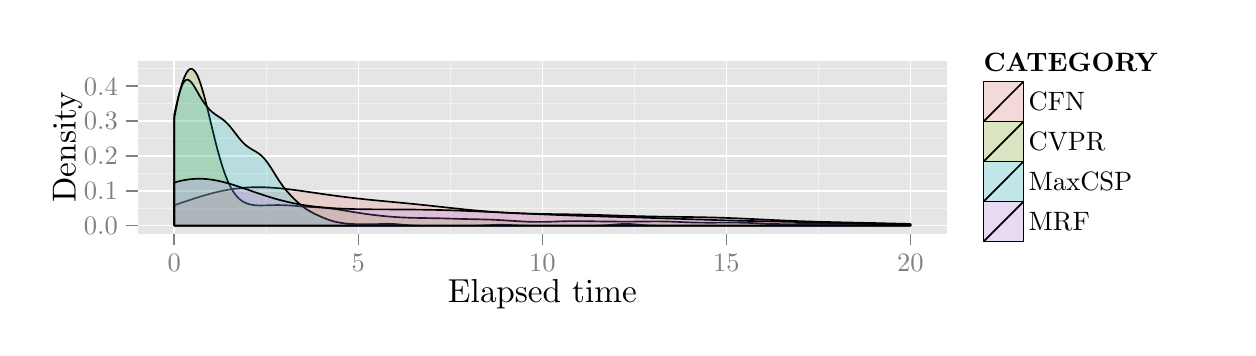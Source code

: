 % Created by tikzDevice version 0.7.0 on 2014-04-13 20:29:46
% !TEX encoding = UTF-8 Unicode
\begin{tikzpicture}[x=1pt,y=1pt]
\definecolor[named]{fillColor}{rgb}{1.00,1.00,1.00}
\path[use as bounding box,fill=fillColor,fill opacity=0.00] (0,0) rectangle (433.62,108.41);
\begin{scope}
\path[clip] (  0.00,  0.00) rectangle (433.62,108.40);
\definecolor[named]{drawColor}{rgb}{1.00,1.00,1.00}
\definecolor[named]{fillColor}{rgb}{1.00,1.00,1.00}

\path[draw=drawColor,line width= 0.6pt,line join=round,line cap=round,fill=fillColor] (  0.00,  0.00) rectangle (433.62,108.40);
\end{scope}
\begin{scope}
\path[clip] ( 39.69, 34.03) rectangle (332.31, 96.36);
\definecolor[named]{fillColor}{rgb}{0.90,0.90,0.90}

\path[fill=fillColor] ( 39.69, 34.03) rectangle (332.31, 96.36);
\definecolor[named]{drawColor}{rgb}{0.95,0.95,0.95}

\path[draw=drawColor,line width= 0.3pt,line join=round] ( 39.69, 43.18) --
	(332.31, 43.18);

\path[draw=drawColor,line width= 0.3pt,line join=round] ( 39.69, 55.81) --
	(332.31, 55.81);

\path[draw=drawColor,line width= 0.3pt,line join=round] ( 39.69, 68.43) --
	(332.31, 68.43);

\path[draw=drawColor,line width= 0.3pt,line join=round] ( 39.69, 81.06) --
	(332.31, 81.06);

\path[draw=drawColor,line width= 0.3pt,line join=round] ( 39.69, 93.69) --
	(332.31, 93.69);

\path[draw=drawColor,line width= 0.3pt,line join=round] ( 86.24, 34.03) --
	( 86.24, 96.36);

\path[draw=drawColor,line width= 0.3pt,line join=round] (152.74, 34.03) --
	(152.74, 96.36);

\path[draw=drawColor,line width= 0.3pt,line join=round] (219.25, 34.03) --
	(219.25, 96.36);

\path[draw=drawColor,line width= 0.3pt,line join=round] (285.75, 34.03) --
	(285.75, 96.36);
\definecolor[named]{drawColor}{rgb}{1.00,1.00,1.00}

\path[draw=drawColor,line width= 0.6pt,line join=round] ( 39.69, 36.87) --
	(332.31, 36.87);

\path[draw=drawColor,line width= 0.6pt,line join=round] ( 39.69, 49.49) --
	(332.31, 49.49);

\path[draw=drawColor,line width= 0.6pt,line join=round] ( 39.69, 62.12) --
	(332.31, 62.12);

\path[draw=drawColor,line width= 0.6pt,line join=round] ( 39.69, 74.75) --
	(332.31, 74.75);

\path[draw=drawColor,line width= 0.6pt,line join=round] ( 39.69, 87.38) --
	(332.31, 87.38);

\path[draw=drawColor,line width= 0.6pt,line join=round] ( 52.99, 34.03) --
	( 52.99, 96.36);

\path[draw=drawColor,line width= 0.6pt,line join=round] (119.49, 34.03) --
	(119.49, 96.36);

\path[draw=drawColor,line width= 0.6pt,line join=round] (186.00, 34.03) --
	(186.00, 96.36);

\path[draw=drawColor,line width= 0.6pt,line join=round] (252.50, 34.03) --
	(252.50, 96.36);

\path[draw=drawColor,line width= 0.6pt,line join=round] (319.00, 34.03) --
	(319.00, 96.36);
\definecolor[named]{drawColor}{rgb}{0.00,0.00,0.00}
\definecolor[named]{fillColor}{rgb}{0.97,0.46,0.43}

\path[draw=drawColor,line width= 0.6pt,line join=round,line cap=round,fill=fillColor,fill opacity=0.20] ( 52.99, 44.25) --
	( 53.51, 44.43) --
	( 54.03, 44.61) --
	( 54.55, 44.79) --
	( 55.07, 44.96) --
	( 55.59, 45.14) --
	( 56.11, 45.32) --
	( 56.63, 45.49) --
	( 57.15, 45.67) --
	( 57.67, 45.84) --
	( 58.19, 46.02) --
	( 58.71, 46.19) --
	( 59.23, 46.36) --
	( 59.75, 46.53) --
	( 60.28, 46.70) --
	( 60.80, 46.87) --
	( 61.32, 47.03) --
	( 61.84, 47.20) --
	( 62.36, 47.36) --
	( 62.88, 47.51) --
	( 63.40, 47.67) --
	( 63.92, 47.82) --
	( 64.44, 47.97) --
	( 64.96, 48.12) --
	( 65.48, 48.26) --
	( 66.00, 48.40) --
	( 66.52, 48.54) --
	( 67.04, 48.68) --
	( 67.56, 48.81) --
	( 68.08, 48.93) --
	( 68.60, 49.06) --
	( 69.13, 49.18) --
	( 69.65, 49.29) --
	( 70.17, 49.40) --
	( 70.69, 49.51) --
	( 71.21, 49.61) --
	( 71.73, 49.71) --
	( 72.25, 49.81) --
	( 72.77, 49.90) --
	( 73.29, 49.98) --
	( 73.81, 50.06) --
	( 74.33, 50.14) --
	( 74.85, 50.21) --
	( 75.37, 50.28) --
	( 75.89, 50.34) --
	( 76.41, 50.40) --
	( 76.93, 50.46) --
	( 77.45, 50.50) --
	( 77.98, 50.55) --
	( 78.50, 50.59) --
	( 79.02, 50.63) --
	( 79.54, 50.66) --
	( 80.06, 50.69) --
	( 80.58, 50.71) --
	( 81.10, 50.73) --
	( 81.62, 50.74) --
	( 82.14, 50.75) --
	( 82.66, 50.76) --
	( 83.18, 50.76) --
	( 83.70, 50.76) --
	( 84.22, 50.76) --
	( 84.74, 50.75) --
	( 85.26, 50.73) --
	( 85.78, 50.72) --
	( 86.30, 50.70) --
	( 86.83, 50.67) --
	( 87.35, 50.65) --
	( 87.87, 50.62) --
	( 88.39, 50.58) --
	( 88.91, 50.55) --
	( 89.43, 50.51) --
	( 89.95, 50.47) --
	( 90.47, 50.42) --
	( 90.99, 50.37) --
	( 91.51, 50.33) --
	( 92.03, 50.27) --
	( 92.55, 50.22) --
	( 93.07, 50.16) --
	( 93.59, 50.10) --
	( 94.11, 50.04) --
	( 94.63, 49.98) --
	( 95.15, 49.92) --
	( 95.68, 49.85) --
	( 96.20, 49.79) --
	( 96.72, 49.72) --
	( 97.24, 49.65) --
	( 97.76, 49.58) --
	( 98.28, 49.51) --
	( 98.80, 49.44) --
	( 99.32, 49.36) --
	( 99.84, 49.29) --
	(100.36, 49.22) --
	(100.88, 49.14) --
	(101.40, 49.07) --
	(101.92, 48.99) --
	(102.44, 48.92) --
	(102.96, 48.84) --
	(103.48, 48.76) --
	(104.00, 48.69) --
	(104.52, 48.61) --
	(105.05, 48.54) --
	(105.57, 48.46) --
	(106.09, 48.39) --
	(106.61, 48.31) --
	(107.13, 48.24) --
	(107.65, 48.16) --
	(108.17, 48.09) --
	(108.69, 48.02) --
	(109.21, 47.94) --
	(109.73, 47.87) --
	(110.25, 47.80) --
	(110.77, 47.73) --
	(111.29, 47.66) --
	(111.81, 47.59) --
	(112.33, 47.52) --
	(112.85, 47.45) --
	(113.37, 47.39) --
	(113.90, 47.32) --
	(114.42, 47.25) --
	(114.94, 47.19) --
	(115.46, 47.13) --
	(115.98, 47.06) --
	(116.50, 47.00) --
	(117.02, 46.94) --
	(117.54, 46.88) --
	(118.06, 46.82) --
	(118.58, 46.76) --
	(119.10, 46.70) --
	(119.62, 46.64) --
	(120.14, 46.59) --
	(120.66, 46.53) --
	(121.18, 46.47) --
	(121.70, 46.42) --
	(122.22, 46.36) --
	(122.75, 46.31) --
	(123.27, 46.26) --
	(123.79, 46.20) --
	(124.31, 46.15) --
	(124.83, 46.10) --
	(125.35, 46.05) --
	(125.87, 46.00) --
	(126.39, 45.95) --
	(126.91, 45.90) --
	(127.43, 45.85) --
	(127.95, 45.80) --
	(128.47, 45.75) --
	(128.99, 45.70) --
	(129.51, 45.65) --
	(130.03, 45.60) --
	(130.55, 45.55) --
	(131.07, 45.50) --
	(131.60, 45.45) --
	(132.12, 45.40) --
	(132.64, 45.35) --
	(133.16, 45.30) --
	(133.68, 45.25) --
	(134.20, 45.21) --
	(134.72, 45.16) --
	(135.24, 45.11) --
	(135.76, 45.06) --
	(136.28, 45.01) --
	(136.80, 44.96) --
	(137.32, 44.91) --
	(137.84, 44.85) --
	(138.36, 44.80) --
	(138.88, 44.75) --
	(139.40, 44.70) --
	(139.92, 44.65) --
	(140.45, 44.60) --
	(140.97, 44.54) --
	(141.49, 44.49) --
	(142.01, 44.44) --
	(142.53, 44.38) --
	(143.05, 44.33) --
	(143.57, 44.28) --
	(144.09, 44.22) --
	(144.61, 44.17) --
	(145.13, 44.11) --
	(145.65, 44.06) --
	(146.17, 44.00) --
	(146.69, 43.94) --
	(147.21, 43.89) --
	(147.73, 43.83) --
	(148.25, 43.78) --
	(148.77, 43.72) --
	(149.29, 43.66) --
	(149.82, 43.61) --
	(150.34, 43.55) --
	(150.86, 43.49) --
	(151.38, 43.44) --
	(151.90, 43.38) --
	(152.42, 43.33) --
	(152.94, 43.27) --
	(153.46, 43.21) --
	(153.98, 43.16) --
	(154.50, 43.10) --
	(155.02, 43.05) --
	(155.54, 42.99) --
	(156.06, 42.94) --
	(156.58, 42.88) --
	(157.10, 42.83) --
	(157.62, 42.77) --
	(158.14, 42.72) --
	(158.67, 42.67) --
	(159.19, 42.62) --
	(159.71, 42.57) --
	(160.23, 42.51) --
	(160.75, 42.46) --
	(161.27, 42.41) --
	(161.79, 42.37) --
	(162.31, 42.32) --
	(162.83, 42.27) --
	(163.35, 42.22) --
	(163.87, 42.18) --
	(164.39, 42.13) --
	(164.91, 42.09) --
	(165.43, 42.05) --
	(165.95, 42.00) --
	(166.47, 41.96) --
	(166.99, 41.92) --
	(167.52, 41.88) --
	(168.04, 41.85) --
	(168.56, 41.81) --
	(169.08, 41.77) --
	(169.60, 41.74) --
	(170.12, 41.70) --
	(170.64, 41.67) --
	(171.16, 41.64) --
	(171.68, 41.61) --
	(172.20, 41.58) --
	(172.72, 41.55) --
	(173.24, 41.52) --
	(173.76, 41.49) --
	(174.28, 41.47) --
	(174.80, 41.44) --
	(175.32, 41.42) --
	(175.84, 41.39) --
	(176.37, 41.37) --
	(176.89, 41.35) --
	(177.41, 41.33) --
	(177.93, 41.31) --
	(178.45, 41.29) --
	(178.97, 41.27) --
	(179.49, 41.26) --
	(180.01, 41.24) --
	(180.53, 41.23) --
	(181.05, 41.21) --
	(181.57, 41.20) --
	(182.09, 41.19) --
	(182.61, 41.17) --
	(183.13, 41.16) --
	(183.65, 41.15) --
	(184.17, 41.14) --
	(184.69, 41.13) --
	(185.22, 41.12) --
	(185.74, 41.11) --
	(186.26, 41.10) --
	(186.78, 41.09) --
	(187.30, 41.08) --
	(187.82, 41.08) --
	(188.34, 41.07) --
	(188.86, 41.06) --
	(189.38, 41.05) --
	(189.90, 41.04) --
	(190.42, 41.04) --
	(190.94, 41.03) --
	(191.46, 41.02) --
	(191.98, 41.02) --
	(192.50, 41.01) --
	(193.02, 41.00) --
	(193.54, 40.99) --
	(194.06, 40.99) --
	(194.59, 40.98) --
	(195.11, 40.97) --
	(195.63, 40.96) --
	(196.15, 40.95) --
	(196.67, 40.94) --
	(197.19, 40.94) --
	(197.71, 40.93) --
	(198.23, 40.92) --
	(198.75, 40.91) --
	(199.27, 40.90) --
	(199.79, 40.89) --
	(200.31, 40.87) --
	(200.83, 40.86) --
	(201.35, 40.85) --
	(201.87, 40.84) --
	(202.39, 40.83) --
	(202.91, 40.82) --
	(203.44, 40.80) --
	(203.96, 40.79) --
	(204.48, 40.78) --
	(205.00, 40.76) --
	(205.52, 40.75) --
	(206.04, 40.73) --
	(206.56, 40.72) --
	(207.08, 40.70) --
	(207.60, 40.69) --
	(208.12, 40.67) --
	(208.64, 40.66) --
	(209.16, 40.64) --
	(209.68, 40.63) --
	(210.20, 40.61) --
	(210.72, 40.59) --
	(211.24, 40.58) --
	(211.76, 40.56) --
	(212.29, 40.55) --
	(212.81, 40.53) --
	(213.33, 40.51) --
	(213.85, 40.50) --
	(214.37, 40.48) --
	(214.89, 40.47) --
	(215.41, 40.45) --
	(215.93, 40.43) --
	(216.45, 40.42) --
	(216.97, 40.40) --
	(217.49, 40.39) --
	(218.01, 40.37) --
	(218.53, 40.36) --
	(219.05, 40.34) --
	(219.57, 40.33) --
	(220.09, 40.31) --
	(220.61, 40.30) --
	(221.14, 40.29) --
	(221.66, 40.27) --
	(222.18, 40.26) --
	(222.70, 40.25) --
	(223.22, 40.24) --
	(223.74, 40.23) --
	(224.26, 40.21) --
	(224.78, 40.20) --
	(225.30, 40.19) --
	(225.82, 40.18) --
	(226.34, 40.17) --
	(226.86, 40.16) --
	(227.38, 40.15) --
	(227.90, 40.14) --
	(228.42, 40.14) --
	(228.94, 40.13) --
	(229.46, 40.12) --
	(229.99, 40.11) --
	(230.51, 40.10) --
	(231.03, 40.10) --
	(231.55, 40.09) --
	(232.07, 40.08) --
	(232.59, 40.07) --
	(233.11, 40.07) --
	(233.63, 40.06) --
	(234.15, 40.05) --
	(234.67, 40.05) --
	(235.19, 40.04) --
	(235.71, 40.03) --
	(236.23, 40.03) --
	(236.75, 40.02) --
	(237.27, 40.01) --
	(237.79, 40.01) --
	(238.31, 40.00) --
	(238.83, 39.99) --
	(239.36, 39.98) --
	(239.88, 39.98) --
	(240.40, 39.97) --
	(240.92, 39.96) --
	(241.44, 39.95) --
	(241.96, 39.94) --
	(242.48, 39.93) --
	(243.00, 39.92) --
	(243.52, 39.91) --
	(244.04, 39.90) --
	(244.56, 39.89) --
	(245.08, 39.88) --
	(245.60, 39.87) --
	(246.12, 39.86) --
	(246.64, 39.84) --
	(247.16, 39.83) --
	(247.68, 39.82) --
	(248.21, 39.80) --
	(248.73, 39.79) --
	(249.25, 39.77) --
	(249.77, 39.76) --
	(250.29, 39.74) --
	(250.81, 39.72) --
	(251.33, 39.71) --
	(251.85, 39.69) --
	(252.37, 39.67) --
	(252.89, 39.65) --
	(253.41, 39.63) --
	(253.93, 39.61) --
	(254.45, 39.59) --
	(254.97, 39.57) --
	(255.49, 39.55) --
	(256.01, 39.53) --
	(256.53, 39.51) --
	(257.06, 39.49) --
	(257.58, 39.46) --
	(258.10, 39.44) --
	(258.62, 39.42) --
	(259.14, 39.39) --
	(259.66, 39.37) --
	(260.18, 39.34) --
	(260.70, 39.32) --
	(261.22, 39.30) --
	(261.74, 39.27) --
	(262.26, 39.25) --
	(262.78, 39.22) --
	(263.30, 39.20) --
	(263.82, 39.17) --
	(264.34, 39.15) --
	(264.86, 39.12) --
	(265.38, 39.09) --
	(265.91, 39.07) --
	(266.43, 39.04) --
	(266.95, 39.02) --
	(267.47, 38.99) --
	(267.99, 38.97) --
	(268.51, 38.94) --
	(269.03, 38.92) --
	(269.55, 38.89) --
	(270.07, 38.87) --
	(270.59, 38.85) --
	(271.11, 38.82) --
	(271.63, 38.80) --
	(272.15, 38.77) --
	(272.67, 38.75) --
	(273.19, 38.73) --
	(273.71, 38.70) --
	(274.23, 38.68) --
	(274.75, 38.66) --
	(275.28, 38.64) --
	(275.80, 38.62) --
	(276.32, 38.60) --
	(276.84, 38.57) --
	(277.36, 38.55) --
	(277.88, 38.53) --
	(278.40, 38.51) --
	(278.92, 38.50) --
	(279.44, 38.48) --
	(279.96, 38.46) --
	(280.48, 38.44) --
	(281.00, 38.42) --
	(281.52, 38.40) --
	(282.04, 38.39) --
	(282.56, 38.37) --
	(283.08, 38.35) --
	(283.60, 38.34) --
	(284.13, 38.32) --
	(284.65, 38.31) --
	(285.17, 38.29) --
	(285.69, 38.28) --
	(286.21, 38.26) --
	(286.73, 38.25) --
	(287.25, 38.23) --
	(287.77, 38.22) --
	(288.29, 38.21) --
	(288.81, 38.19) --
	(289.33, 38.18) --
	(289.85, 38.17) --
	(290.37, 38.15) --
	(290.89, 38.14) --
	(291.41, 38.13) --
	(291.93, 38.12) --
	(292.45, 38.11) --
	(292.98, 38.09) --
	(293.50, 38.08) --
	(294.02, 38.07) --
	(294.54, 38.06) --
	(295.06, 38.05) --
	(295.58, 38.04) --
	(296.10, 38.03) --
	(296.62, 38.02) --
	(297.14, 38.00) --
	(297.66, 37.99) --
	(298.18, 37.98) --
	(298.70, 37.97) --
	(299.22, 37.96) --
	(299.74, 37.95) --
	(300.26, 37.94) --
	(300.78, 37.93) --
	(301.30, 37.92) --
	(301.83, 37.90) --
	(302.35, 37.89) --
	(302.87, 37.88) --
	(303.39, 37.87) --
	(303.91, 37.86) --
	(304.43, 37.85) --
	(304.95, 37.84) --
	(305.47, 37.82) --
	(305.99, 37.81) --
	(306.51, 37.80) --
	(307.03, 37.79) --
	(307.55, 37.78) --
	(308.07, 37.76) --
	(308.59, 37.75) --
	(309.11, 37.74) --
	(309.63, 37.73) --
	(310.15, 37.71) --
	(310.68, 37.70) --
	(311.20, 37.69) --
	(311.72, 37.68) --
	(312.24, 37.66) --
	(312.76, 37.65) --
	(313.28, 37.64) --
	(313.80, 37.62) --
	(314.32, 37.61) --
	(314.84, 37.60) --
	(315.36, 37.59) --
	(315.88, 37.57) --
	(316.40, 37.56) --
	(316.92, 37.55) --
	(317.44, 37.53) --
	(317.96, 37.52) --
	(318.48, 37.51) --
	(319.00, 37.49) --
	(319.00, 36.87) --
	(318.48, 36.87) --
	(317.96, 36.87) --
	(317.44, 36.87) --
	(316.92, 36.87) --
	(316.40, 36.87) --
	(315.88, 36.87) --
	(315.36, 36.87) --
	(314.84, 36.87) --
	(314.32, 36.87) --
	(313.80, 36.87) --
	(313.28, 36.87) --
	(312.76, 36.87) --
	(312.24, 36.87) --
	(311.72, 36.87) --
	(311.20, 36.87) --
	(310.68, 36.87) --
	(310.15, 36.87) --
	(309.63, 36.87) --
	(309.11, 36.87) --
	(308.59, 36.87) --
	(308.07, 36.87) --
	(307.55, 36.87) --
	(307.03, 36.87) --
	(306.51, 36.87) --
	(305.99, 36.87) --
	(305.47, 36.87) --
	(304.95, 36.87) --
	(304.43, 36.87) --
	(303.91, 36.87) --
	(303.39, 36.87) --
	(302.87, 36.87) --
	(302.35, 36.87) --
	(301.83, 36.87) --
	(301.30, 36.87) --
	(300.78, 36.87) --
	(300.26, 36.87) --
	(299.74, 36.87) --
	(299.22, 36.87) --
	(298.70, 36.87) --
	(298.18, 36.87) --
	(297.66, 36.87) --
	(297.14, 36.87) --
	(296.62, 36.87) --
	(296.10, 36.87) --
	(295.58, 36.87) --
	(295.06, 36.87) --
	(294.54, 36.87) --
	(294.02, 36.87) --
	(293.50, 36.87) --
	(292.98, 36.87) --
	(292.45, 36.87) --
	(291.93, 36.87) --
	(291.41, 36.87) --
	(290.89, 36.87) --
	(290.37, 36.87) --
	(289.85, 36.87) --
	(289.33, 36.87) --
	(288.81, 36.87) --
	(288.29, 36.87) --
	(287.77, 36.87) --
	(287.25, 36.87) --
	(286.73, 36.87) --
	(286.21, 36.87) --
	(285.69, 36.87) --
	(285.17, 36.87) --
	(284.65, 36.87) --
	(284.13, 36.87) --
	(283.60, 36.87) --
	(283.08, 36.87) --
	(282.56, 36.87) --
	(282.04, 36.87) --
	(281.52, 36.87) --
	(281.00, 36.87) --
	(280.48, 36.87) --
	(279.96, 36.87) --
	(279.44, 36.87) --
	(278.92, 36.87) --
	(278.40, 36.87) --
	(277.88, 36.87) --
	(277.36, 36.87) --
	(276.84, 36.87) --
	(276.32, 36.87) --
	(275.80, 36.87) --
	(275.28, 36.87) --
	(274.75, 36.87) --
	(274.23, 36.87) --
	(273.71, 36.87) --
	(273.19, 36.87) --
	(272.67, 36.87) --
	(272.15, 36.87) --
	(271.63, 36.87) --
	(271.11, 36.87) --
	(270.59, 36.87) --
	(270.07, 36.87) --
	(269.55, 36.87) --
	(269.03, 36.87) --
	(268.51, 36.87) --
	(267.99, 36.87) --
	(267.47, 36.87) --
	(266.95, 36.87) --
	(266.43, 36.87) --
	(265.91, 36.87) --
	(265.38, 36.87) --
	(264.86, 36.87) --
	(264.34, 36.87) --
	(263.82, 36.87) --
	(263.30, 36.87) --
	(262.78, 36.87) --
	(262.26, 36.87) --
	(261.74, 36.87) --
	(261.22, 36.87) --
	(260.70, 36.87) --
	(260.18, 36.87) --
	(259.66, 36.87) --
	(259.14, 36.87) --
	(258.62, 36.87) --
	(258.10, 36.87) --
	(257.58, 36.87) --
	(257.06, 36.87) --
	(256.53, 36.87) --
	(256.01, 36.87) --
	(255.49, 36.87) --
	(254.97, 36.87) --
	(254.45, 36.87) --
	(253.93, 36.87) --
	(253.41, 36.87) --
	(252.89, 36.87) --
	(252.37, 36.87) --
	(251.85, 36.87) --
	(251.33, 36.87) --
	(250.81, 36.87) --
	(250.29, 36.87) --
	(249.77, 36.87) --
	(249.25, 36.87) --
	(248.73, 36.87) --
	(248.21, 36.87) --
	(247.68, 36.87) --
	(247.16, 36.87) --
	(246.64, 36.87) --
	(246.12, 36.87) --
	(245.60, 36.87) --
	(245.08, 36.87) --
	(244.56, 36.87) --
	(244.04, 36.87) --
	(243.52, 36.87) --
	(243.00, 36.87) --
	(242.48, 36.87) --
	(241.96, 36.87) --
	(241.44, 36.87) --
	(240.92, 36.87) --
	(240.40, 36.87) --
	(239.88, 36.87) --
	(239.36, 36.87) --
	(238.83, 36.87) --
	(238.31, 36.87) --
	(237.79, 36.87) --
	(237.27, 36.87) --
	(236.75, 36.87) --
	(236.23, 36.87) --
	(235.71, 36.87) --
	(235.19, 36.87) --
	(234.67, 36.87) --
	(234.15, 36.87) --
	(233.63, 36.87) --
	(233.11, 36.87) --
	(232.59, 36.87) --
	(232.07, 36.87) --
	(231.55, 36.87) --
	(231.03, 36.87) --
	(230.51, 36.87) --
	(229.99, 36.87) --
	(229.46, 36.87) --
	(228.94, 36.87) --
	(228.42, 36.87) --
	(227.90, 36.87) --
	(227.38, 36.87) --
	(226.86, 36.87) --
	(226.34, 36.87) --
	(225.82, 36.87) --
	(225.30, 36.87) --
	(224.78, 36.87) --
	(224.26, 36.87) --
	(223.74, 36.87) --
	(223.22, 36.87) --
	(222.70, 36.87) --
	(222.18, 36.87) --
	(221.66, 36.87) --
	(221.14, 36.87) --
	(220.61, 36.87) --
	(220.09, 36.87) --
	(219.57, 36.87) --
	(219.05, 36.87) --
	(218.53, 36.87) --
	(218.01, 36.87) --
	(217.49, 36.87) --
	(216.97, 36.87) --
	(216.45, 36.87) --
	(215.93, 36.87) --
	(215.41, 36.87) --
	(214.89, 36.87) --
	(214.37, 36.87) --
	(213.85, 36.87) --
	(213.33, 36.87) --
	(212.81, 36.87) --
	(212.29, 36.87) --
	(211.76, 36.87) --
	(211.24, 36.87) --
	(210.72, 36.87) --
	(210.20, 36.87) --
	(209.68, 36.87) --
	(209.16, 36.87) --
	(208.64, 36.87) --
	(208.12, 36.87) --
	(207.60, 36.87) --
	(207.08, 36.87) --
	(206.56, 36.87) --
	(206.04, 36.87) --
	(205.52, 36.87) --
	(205.00, 36.87) --
	(204.48, 36.87) --
	(203.96, 36.87) --
	(203.44, 36.87) --
	(202.91, 36.87) --
	(202.39, 36.87) --
	(201.87, 36.87) --
	(201.35, 36.87) --
	(200.83, 36.87) --
	(200.31, 36.87) --
	(199.79, 36.87) --
	(199.27, 36.87) --
	(198.75, 36.87) --
	(198.23, 36.87) --
	(197.71, 36.87) --
	(197.19, 36.87) --
	(196.67, 36.87) --
	(196.15, 36.87) --
	(195.63, 36.87) --
	(195.11, 36.87) --
	(194.59, 36.87) --
	(194.06, 36.87) --
	(193.54, 36.87) --
	(193.02, 36.87) --
	(192.50, 36.87) --
	(191.98, 36.87) --
	(191.46, 36.87) --
	(190.94, 36.87) --
	(190.42, 36.87) --
	(189.90, 36.87) --
	(189.38, 36.87) --
	(188.86, 36.87) --
	(188.34, 36.87) --
	(187.82, 36.87) --
	(187.30, 36.87) --
	(186.78, 36.87) --
	(186.26, 36.87) --
	(185.74, 36.87) --
	(185.22, 36.87) --
	(184.69, 36.87) --
	(184.17, 36.87) --
	(183.65, 36.87) --
	(183.13, 36.87) --
	(182.61, 36.87) --
	(182.09, 36.87) --
	(181.57, 36.87) --
	(181.05, 36.87) --
	(180.53, 36.87) --
	(180.01, 36.87) --
	(179.49, 36.87) --
	(178.97, 36.87) --
	(178.45, 36.87) --
	(177.93, 36.87) --
	(177.41, 36.87) --
	(176.89, 36.87) --
	(176.37, 36.87) --
	(175.84, 36.87) --
	(175.32, 36.87) --
	(174.80, 36.87) --
	(174.28, 36.87) --
	(173.76, 36.87) --
	(173.24, 36.87) --
	(172.72, 36.87) --
	(172.20, 36.87) --
	(171.68, 36.87) --
	(171.16, 36.87) --
	(170.64, 36.87) --
	(170.12, 36.87) --
	(169.60, 36.87) --
	(169.08, 36.87) --
	(168.56, 36.87) --
	(168.04, 36.87) --
	(167.52, 36.87) --
	(166.99, 36.87) --
	(166.47, 36.87) --
	(165.95, 36.87) --
	(165.43, 36.87) --
	(164.91, 36.87) --
	(164.39, 36.87) --
	(163.87, 36.87) --
	(163.35, 36.87) --
	(162.83, 36.87) --
	(162.31, 36.87) --
	(161.79, 36.87) --
	(161.27, 36.87) --
	(160.75, 36.87) --
	(160.23, 36.87) --
	(159.71, 36.87) --
	(159.19, 36.87) --
	(158.67, 36.87) --
	(158.14, 36.87) --
	(157.62, 36.87) --
	(157.10, 36.87) --
	(156.58, 36.87) --
	(156.06, 36.87) --
	(155.54, 36.87) --
	(155.02, 36.87) --
	(154.50, 36.87) --
	(153.98, 36.87) --
	(153.46, 36.87) --
	(152.94, 36.87) --
	(152.42, 36.87) --
	(151.90, 36.87) --
	(151.38, 36.87) --
	(150.86, 36.87) --
	(150.34, 36.87) --
	(149.82, 36.87) --
	(149.29, 36.87) --
	(148.77, 36.87) --
	(148.25, 36.87) --
	(147.73, 36.87) --
	(147.21, 36.87) --
	(146.69, 36.87) --
	(146.17, 36.87) --
	(145.65, 36.87) --
	(145.13, 36.87) --
	(144.61, 36.87) --
	(144.09, 36.87) --
	(143.57, 36.87) --
	(143.05, 36.87) --
	(142.53, 36.87) --
	(142.01, 36.87) --
	(141.49, 36.87) --
	(140.97, 36.87) --
	(140.45, 36.87) --
	(139.92, 36.87) --
	(139.40, 36.87) --
	(138.88, 36.87) --
	(138.36, 36.87) --
	(137.84, 36.87) --
	(137.32, 36.87) --
	(136.80, 36.87) --
	(136.28, 36.87) --
	(135.76, 36.87) --
	(135.24, 36.87) --
	(134.72, 36.87) --
	(134.20, 36.87) --
	(133.68, 36.87) --
	(133.16, 36.87) --
	(132.64, 36.87) --
	(132.12, 36.87) --
	(131.60, 36.87) --
	(131.07, 36.87) --
	(130.55, 36.87) --
	(130.03, 36.87) --
	(129.51, 36.87) --
	(128.99, 36.87) --
	(128.47, 36.87) --
	(127.95, 36.87) --
	(127.43, 36.87) --
	(126.91, 36.87) --
	(126.39, 36.87) --
	(125.87, 36.87) --
	(125.35, 36.87) --
	(124.83, 36.87) --
	(124.31, 36.87) --
	(123.79, 36.87) --
	(123.27, 36.87) --
	(122.75, 36.87) --
	(122.22, 36.87) --
	(121.70, 36.87) --
	(121.18, 36.87) --
	(120.66, 36.87) --
	(120.14, 36.87) --
	(119.62, 36.87) --
	(119.10, 36.87) --
	(118.58, 36.87) --
	(118.06, 36.87) --
	(117.54, 36.87) --
	(117.02, 36.87) --
	(116.50, 36.87) --
	(115.98, 36.87) --
	(115.46, 36.87) --
	(114.94, 36.87) --
	(114.42, 36.87) --
	(113.90, 36.87) --
	(113.37, 36.87) --
	(112.85, 36.87) --
	(112.33, 36.87) --
	(111.81, 36.87) --
	(111.29, 36.87) --
	(110.77, 36.87) --
	(110.25, 36.87) --
	(109.73, 36.87) --
	(109.21, 36.87) --
	(108.69, 36.87) --
	(108.17, 36.87) --
	(107.65, 36.87) --
	(107.13, 36.87) --
	(106.61, 36.87) --
	(106.09, 36.87) --
	(105.57, 36.87) --
	(105.05, 36.87) --
	(104.52, 36.87) --
	(104.00, 36.87) --
	(103.48, 36.87) --
	(102.96, 36.87) --
	(102.44, 36.87) --
	(101.92, 36.87) --
	(101.40, 36.87) --
	(100.88, 36.87) --
	(100.36, 36.87) --
	( 99.84, 36.87) --
	( 99.32, 36.87) --
	( 98.80, 36.87) --
	( 98.28, 36.87) --
	( 97.76, 36.87) --
	( 97.24, 36.87) --
	( 96.72, 36.87) --
	( 96.20, 36.87) --
	( 95.68, 36.87) --
	( 95.15, 36.87) --
	( 94.63, 36.87) --
	( 94.11, 36.87) --
	( 93.59, 36.87) --
	( 93.07, 36.87) --
	( 92.55, 36.87) --
	( 92.03, 36.87) --
	( 91.51, 36.87) --
	( 90.99, 36.87) --
	( 90.47, 36.87) --
	( 89.95, 36.87) --
	( 89.43, 36.87) --
	( 88.91, 36.87) --
	( 88.39, 36.87) --
	( 87.87, 36.87) --
	( 87.35, 36.87) --
	( 86.83, 36.87) --
	( 86.30, 36.87) --
	( 85.78, 36.87) --
	( 85.26, 36.87) --
	( 84.74, 36.87) --
	( 84.22, 36.87) --
	( 83.70, 36.87) --
	( 83.18, 36.87) --
	( 82.66, 36.87) --
	( 82.14, 36.87) --
	( 81.62, 36.87) --
	( 81.10, 36.87) --
	( 80.58, 36.87) --
	( 80.06, 36.87) --
	( 79.54, 36.87) --
	( 79.02, 36.87) --
	( 78.50, 36.87) --
	( 77.98, 36.87) --
	( 77.45, 36.87) --
	( 76.93, 36.87) --
	( 76.41, 36.87) --
	( 75.89, 36.87) --
	( 75.37, 36.87) --
	( 74.85, 36.87) --
	( 74.33, 36.87) --
	( 73.81, 36.87) --
	( 73.29, 36.87) --
	( 72.77, 36.87) --
	( 72.25, 36.87) --
	( 71.73, 36.87) --
	( 71.21, 36.87) --
	( 70.69, 36.87) --
	( 70.17, 36.87) --
	( 69.65, 36.87) --
	( 69.13, 36.87) --
	( 68.60, 36.87) --
	( 68.08, 36.87) --
	( 67.56, 36.87) --
	( 67.04, 36.87) --
	( 66.52, 36.87) --
	( 66.00, 36.87) --
	( 65.48, 36.87) --
	( 64.96, 36.87) --
	( 64.44, 36.87) --
	( 63.92, 36.87) --
	( 63.40, 36.87) --
	( 62.88, 36.87) --
	( 62.36, 36.87) --
	( 61.84, 36.87) --
	( 61.32, 36.87) --
	( 60.80, 36.87) --
	( 60.28, 36.87) --
	( 59.75, 36.87) --
	( 59.23, 36.87) --
	( 58.71, 36.87) --
	( 58.19, 36.87) --
	( 57.67, 36.87) --
	( 57.15, 36.87) --
	( 56.63, 36.87) --
	( 56.11, 36.87) --
	( 55.59, 36.87) --
	( 55.07, 36.87) --
	( 54.55, 36.87) --
	( 54.03, 36.87) --
	( 53.51, 36.87) --
	( 52.99, 36.87) --
	cycle;
\definecolor[named]{fillColor}{rgb}{0.49,0.68,0.00}

\path[draw=drawColor,line width= 0.6pt,line join=round,line cap=round,fill=fillColor,fill opacity=0.20] ( 52.99, 77.11) --
	( 53.51, 79.45) --
	( 54.03, 81.69) --
	( 54.55, 83.81) --
	( 55.07, 85.79) --
	( 55.59, 87.59) --
	( 56.11, 89.17) --
	( 56.63, 90.52) --
	( 57.15, 91.64) --
	( 57.67, 92.52) --
	( 58.19, 93.15) --
	( 58.71, 93.49) --
	( 59.23, 93.53) --
	( 59.75, 93.30) --
	( 60.28, 92.81) --
	( 60.80, 92.08) --
	( 61.32, 91.12) --
	( 61.84, 89.90) --
	( 62.36, 88.47) --
	( 62.88, 86.86) --
	( 63.40, 85.10) --
	( 63.92, 83.21) --
	( 64.44, 81.21) --
	( 64.96, 79.12) --
	( 65.48, 76.98) --
	( 66.00, 74.81) --
	( 66.52, 72.64) --
	( 67.04, 70.48) --
	( 67.56, 68.36) --
	( 68.08, 66.29) --
	( 68.60, 64.31) --
	( 69.13, 62.40) --
	( 69.65, 60.58) --
	( 70.17, 58.86) --
	( 70.69, 57.24) --
	( 71.21, 55.76) --
	( 71.73, 54.38) --
	( 72.25, 53.12) --
	( 72.77, 51.96) --
	( 73.29, 50.90) --
	( 73.81, 49.95) --
	( 74.33, 49.12) --
	( 74.85, 48.37) --
	( 75.37, 47.71) --
	( 75.89, 47.12) --
	( 76.41, 46.61) --
	( 76.93, 46.17) --
	( 77.45, 45.79) --
	( 77.98, 45.47) --
	( 78.50, 45.20) --
	( 79.02, 44.97) --
	( 79.54, 44.77) --
	( 80.06, 44.62) --
	( 80.58, 44.49) --
	( 81.10, 44.40) --
	( 81.62, 44.32) --
	( 82.14, 44.26) --
	( 82.66, 44.22) --
	( 83.18, 44.19) --
	( 83.70, 44.18) --
	( 84.22, 44.18) --
	( 84.74, 44.18) --
	( 85.26, 44.19) --
	( 85.78, 44.20) --
	( 86.30, 44.21) --
	( 86.83, 44.23) --
	( 87.35, 44.25) --
	( 87.87, 44.26) --
	( 88.39, 44.28) --
	( 88.91, 44.29) --
	( 89.43, 44.30) --
	( 89.95, 44.31) --
	( 90.47, 44.31) --
	( 90.99, 44.31) --
	( 91.51, 44.30) --
	( 92.03, 44.29) --
	( 92.55, 44.27) --
	( 93.07, 44.25) --
	( 93.59, 44.23) --
	( 94.11, 44.20) --
	( 94.63, 44.17) --
	( 95.15, 44.13) --
	( 95.68, 44.09) --
	( 96.20, 44.05) --
	( 96.72, 44.01) --
	( 97.24, 43.97) --
	( 97.76, 43.93) --
	( 98.28, 43.89) --
	( 98.80, 43.85) --
	( 99.32, 43.81) --
	( 99.84, 43.77) --
	(100.36, 43.74) --
	(100.88, 43.70) --
	(101.40, 43.67) --
	(101.92, 43.64) --
	(102.44, 43.61) --
	(102.96, 43.58) --
	(103.48, 43.55) --
	(104.00, 43.52) --
	(104.52, 43.49) --
	(105.05, 43.45) --
	(105.57, 43.42) --
	(106.09, 43.39) --
	(106.61, 43.35) --
	(107.13, 43.31) --
	(107.65, 43.26) --
	(108.17, 43.21) --
	(108.69, 43.16) --
	(109.21, 43.10) --
	(109.73, 43.04) --
	(110.25, 42.98) --
	(110.77, 42.91) --
	(111.29, 42.83) --
	(111.81, 42.76) --
	(112.33, 42.68) --
	(112.85, 42.60) --
	(113.37, 42.51) --
	(113.90, 42.43) --
	(114.42, 42.34) --
	(114.94, 42.25) --
	(115.46, 42.17) --
	(115.98, 42.08) --
	(116.50, 41.99) --
	(117.02, 41.90) --
	(117.54, 41.82) --
	(118.06, 41.73) --
	(118.58, 41.65) --
	(119.10, 41.57) --
	(119.62, 41.49) --
	(120.14, 41.41) --
	(120.66, 41.33) --
	(121.18, 41.25) --
	(121.70, 41.18) --
	(122.22, 41.11) --
	(122.75, 41.04) --
	(123.27, 40.97) --
	(123.79, 40.90) --
	(124.31, 40.83) --
	(124.83, 40.77) --
	(125.35, 40.71) --
	(125.87, 40.64) --
	(126.39, 40.58) --
	(126.91, 40.52) --
	(127.43, 40.47) --
	(127.95, 40.41) --
	(128.47, 40.36) --
	(128.99, 40.31) --
	(129.51, 40.26) --
	(130.03, 40.21) --
	(130.55, 40.16) --
	(131.07, 40.12) --
	(131.60, 40.08) --
	(132.12, 40.04) --
	(132.64, 40.00) --
	(133.16, 39.97) --
	(133.68, 39.93) --
	(134.20, 39.90) --
	(134.72, 39.87) --
	(135.24, 39.85) --
	(135.76, 39.82) --
	(136.28, 39.80) --
	(136.80, 39.78) --
	(137.32, 39.76) --
	(137.84, 39.74) --
	(138.36, 39.73) --
	(138.88, 39.71) --
	(139.40, 39.70) --
	(139.92, 39.69) --
	(140.45, 39.67) --
	(140.97, 39.66) --
	(141.49, 39.65) --
	(142.01, 39.64) --
	(142.53, 39.63) --
	(143.05, 39.62) --
	(143.57, 39.61) --
	(144.09, 39.61) --
	(144.61, 39.60) --
	(145.13, 39.59) --
	(145.65, 39.58) --
	(146.17, 39.57) --
	(146.69, 39.56) --
	(147.21, 39.55) --
	(147.73, 39.54) --
	(148.25, 39.53) --
	(148.77, 39.52) --
	(149.29, 39.51) --
	(149.82, 39.50) --
	(150.34, 39.49) --
	(150.86, 39.47) --
	(151.38, 39.46) --
	(151.90, 39.44) --
	(152.42, 39.43) --
	(152.94, 39.41) --
	(153.46, 39.40) --
	(153.98, 39.38) --
	(154.50, 39.37) --
	(155.02, 39.35) --
	(155.54, 39.33) --
	(156.06, 39.32) --
	(156.58, 39.30) --
	(157.10, 39.29) --
	(157.62, 39.28) --
	(158.14, 39.26) --
	(158.67, 39.25) --
	(159.19, 39.24) --
	(159.71, 39.23) --
	(160.23, 39.21) --
	(160.75, 39.20) --
	(161.27, 39.19) --
	(161.79, 39.18) --
	(162.31, 39.17) --
	(162.83, 39.16) --
	(163.35, 39.15) --
	(163.87, 39.14) --
	(164.39, 39.13) --
	(164.91, 39.11) --
	(165.43, 39.10) --
	(165.95, 39.08) --
	(166.47, 39.07) --
	(166.99, 39.05) --
	(167.52, 39.03) --
	(168.04, 39.01) --
	(168.56, 38.98) --
	(169.08, 38.96) --
	(169.60, 38.93) --
	(170.12, 38.91) --
	(170.64, 38.88) --
	(171.16, 38.85) --
	(171.68, 38.82) --
	(172.20, 38.79) --
	(172.72, 38.76) --
	(173.24, 38.73) --
	(173.76, 38.69) --
	(174.28, 38.66) --
	(174.80, 38.63) --
	(175.32, 38.59) --
	(175.84, 38.56) --
	(176.37, 38.53) --
	(176.89, 38.50) --
	(177.41, 38.47) --
	(177.93, 38.44) --
	(178.45, 38.41) --
	(178.97, 38.38) --
	(179.49, 38.36) --
	(180.01, 38.33) --
	(180.53, 38.31) --
	(181.05, 38.29) --
	(181.57, 38.28) --
	(182.09, 38.26) --
	(182.61, 38.25) --
	(183.13, 38.24) --
	(183.65, 38.23) --
	(184.17, 38.23) --
	(184.69, 38.22) --
	(185.22, 38.22) --
	(185.74, 38.23) --
	(186.26, 38.23) --
	(186.78, 38.24) --
	(187.30, 38.25) --
	(187.82, 38.26) --
	(188.34, 38.27) --
	(188.86, 38.29) --
	(189.38, 38.31) --
	(189.90, 38.32) --
	(190.42, 38.34) --
	(190.94, 38.36) --
	(191.46, 38.38) --
	(191.98, 38.40) --
	(192.50, 38.41) --
	(193.02, 38.43) --
	(193.54, 38.45) --
	(194.06, 38.46) --
	(194.59, 38.48) --
	(195.11, 38.49) --
	(195.63, 38.50) --
	(196.15, 38.51) --
	(196.67, 38.51) --
	(197.19, 38.52) --
	(197.71, 38.52) --
	(198.23, 38.52) --
	(198.75, 38.52) --
	(199.27, 38.52) --
	(199.79, 38.51) --
	(200.31, 38.51) --
	(200.83, 38.50) --
	(201.35, 38.50) --
	(201.87, 38.49) --
	(202.39, 38.48) --
	(202.91, 38.47) --
	(203.44, 38.46) --
	(203.96, 38.45) --
	(204.48, 38.44) --
	(205.00, 38.43) --
	(205.52, 38.43) --
	(206.04, 38.42) --
	(206.56, 38.41) --
	(207.08, 38.40) --
	(207.60, 38.39) --
	(208.12, 38.39) --
	(208.64, 38.38) --
	(209.16, 38.37) --
	(209.68, 38.37) --
	(210.20, 38.36) --
	(210.72, 38.36) --
	(211.24, 38.35) --
	(211.76, 38.35) --
	(212.29, 38.35) --
	(212.81, 38.34) --
	(213.33, 38.34) --
	(213.85, 38.34) --
	(214.37, 38.34) --
	(214.89, 38.34) --
	(215.41, 38.33) --
	(215.93, 38.33) --
	(216.45, 38.33) --
	(216.97, 38.33) --
	(217.49, 38.34) --
	(218.01, 38.34) --
	(218.53, 38.34) --
	(219.05, 38.34) --
	(219.57, 38.35) --
	(220.09, 38.35) --
	(220.61, 38.35) --
	(221.14, 38.36) --
	(221.66, 38.36) --
	(222.18, 38.37) --
	(222.70, 38.37) --
	(223.22, 38.38) --
	(223.74, 38.38) --
	(224.26, 38.39) --
	(224.78, 38.39) --
	(225.30, 38.40) --
	(225.82, 38.40) --
	(226.34, 38.40) --
	(226.86, 38.40) --
	(227.38, 38.40) --
	(227.90, 38.40) --
	(228.42, 38.40) --
	(228.94, 38.39) --
	(229.46, 38.39) --
	(229.99, 38.38) --
	(230.51, 38.37) --
	(231.03, 38.36) --
	(231.55, 38.34) --
	(232.07, 38.33) --
	(232.59, 38.31) --
	(233.11, 38.30) --
	(233.63, 38.28) --
	(234.15, 38.26) --
	(234.67, 38.23) --
	(235.19, 38.21) --
	(235.71, 38.19) --
	(236.23, 38.17) --
	(236.75, 38.15) --
	(237.27, 38.13) --
	(237.79, 38.10) --
	(238.31, 38.08) --
	(238.83, 38.07) --
	(239.36, 38.05) --
	(239.88, 38.03) --
	(240.40, 38.02) --
	(240.92, 38.00) --
	(241.44, 37.99) --
	(241.96, 37.98) --
	(242.48, 37.97) --
	(243.00, 37.96) --
	(243.52, 37.95) --
	(244.04, 37.95) --
	(244.56, 37.95) --
	(245.08, 37.94) --
	(245.60, 37.94) --
	(246.12, 37.94) --
	(246.64, 37.94) --
	(247.16, 37.94) --
	(247.68, 37.94) --
	(248.21, 37.94) --
	(248.73, 37.95) --
	(249.25, 37.95) --
	(249.77, 37.95) --
	(250.29, 37.96) --
	(250.81, 37.96) --
	(251.33, 37.96) --
	(251.85, 37.96) --
	(252.37, 37.97) --
	(252.89, 37.97) --
	(253.41, 37.97) --
	(253.93, 37.97) --
	(254.45, 37.97) --
	(254.97, 37.97) --
	(255.49, 37.97) --
	(256.01, 37.96) --
	(256.53, 37.96) --
	(257.06, 37.95) --
	(257.58, 37.94) --
	(258.10, 37.93) --
	(258.62, 37.92) --
	(259.14, 37.90) --
	(259.66, 37.89) --
	(260.18, 37.87) --
	(260.70, 37.85) --
	(261.22, 37.83) --
	(261.74, 37.81) --
	(262.26, 37.79) --
	(262.78, 37.76) --
	(263.30, 37.74) --
	(263.82, 37.71) --
	(264.34, 37.69) --
	(264.86, 37.66) --
	(265.38, 37.64) --
	(265.91, 37.62) --
	(266.43, 37.59) --
	(266.95, 37.57) --
	(267.47, 37.55) --
	(267.99, 37.53) --
	(268.51, 37.51) --
	(269.03, 37.50) --
	(269.55, 37.48) --
	(270.07, 37.47) --
	(270.59, 37.46) --
	(271.11, 37.45) --
	(271.63, 37.44) --
	(272.15, 37.43) --
	(272.67, 37.43) --
	(273.19, 37.42) --
	(273.71, 37.42) --
	(274.23, 37.42) --
	(274.75, 37.42) --
	(275.28, 37.42) --
	(275.80, 37.42) --
	(276.32, 37.43) --
	(276.84, 37.43) --
	(277.36, 37.43) --
	(277.88, 37.44) --
	(278.40, 37.44) --
	(278.92, 37.44) --
	(279.44, 37.45) --
	(279.96, 37.45) --
	(280.48, 37.46) --
	(281.00, 37.46) --
	(281.52, 37.46) --
	(282.04, 37.47) --
	(282.56, 37.47) --
	(283.08, 37.47) --
	(283.60, 37.47) --
	(284.13, 37.48) --
	(284.65, 37.48) --
	(285.17, 37.48) --
	(285.69, 37.48) --
	(286.21, 37.47) --
	(286.73, 37.47) --
	(287.25, 37.47) --
	(287.77, 37.47) --
	(288.29, 37.47) --
	(288.81, 37.46) --
	(289.33, 37.46) --
	(289.85, 37.46) --
	(290.37, 37.45) --
	(290.89, 37.45) --
	(291.41, 37.45) --
	(291.93, 37.44) --
	(292.45, 37.44) --
	(292.98, 37.43) --
	(293.50, 37.42) --
	(294.02, 37.42) --
	(294.54, 37.41) --
	(295.06, 37.41) --
	(295.58, 37.40) --
	(296.10, 37.39) --
	(296.62, 37.39) --
	(297.14, 37.38) --
	(297.66, 37.37) --
	(298.18, 37.37) --
	(298.70, 37.36) --
	(299.22, 37.35) --
	(299.74, 37.35) --
	(300.26, 37.34) --
	(300.78, 37.34) --
	(301.30, 37.33) --
	(301.83, 37.33) --
	(302.35, 37.32) --
	(302.87, 37.32) --
	(303.39, 37.32) --
	(303.91, 37.32) --
	(304.43, 37.32) --
	(304.95, 37.32) --
	(305.47, 37.32) --
	(305.99, 37.32) --
	(306.51, 37.32) --
	(307.03, 37.32) --
	(307.55, 37.32) --
	(308.07, 37.32) --
	(308.59, 37.32) --
	(309.11, 37.32) --
	(309.63, 37.32) --
	(310.15, 37.32) --
	(310.68, 37.31) --
	(311.20, 37.31) --
	(311.72, 37.30) --
	(312.24, 37.30) --
	(312.76, 37.29) --
	(313.28, 37.28) --
	(313.80, 37.27) --
	(314.32, 37.26) --
	(314.84, 37.25) --
	(315.36, 37.23) --
	(315.88, 37.22) --
	(316.40, 37.20) --
	(316.92, 37.19) --
	(317.44, 37.17) --
	(317.96, 37.15) --
	(318.48, 37.13) --
	(319.00, 37.12) --
	(319.00, 36.87) --
	(318.48, 36.87) --
	(317.96, 36.87) --
	(317.44, 36.87) --
	(316.92, 36.87) --
	(316.40, 36.87) --
	(315.88, 36.87) --
	(315.36, 36.87) --
	(314.84, 36.87) --
	(314.32, 36.87) --
	(313.80, 36.87) --
	(313.28, 36.87) --
	(312.76, 36.87) --
	(312.24, 36.87) --
	(311.72, 36.87) --
	(311.20, 36.87) --
	(310.68, 36.87) --
	(310.15, 36.87) --
	(309.63, 36.87) --
	(309.11, 36.87) --
	(308.59, 36.87) --
	(308.07, 36.87) --
	(307.55, 36.87) --
	(307.03, 36.87) --
	(306.51, 36.87) --
	(305.99, 36.87) --
	(305.47, 36.87) --
	(304.95, 36.87) --
	(304.43, 36.87) --
	(303.91, 36.87) --
	(303.39, 36.87) --
	(302.87, 36.87) --
	(302.35, 36.87) --
	(301.83, 36.87) --
	(301.30, 36.87) --
	(300.78, 36.87) --
	(300.26, 36.87) --
	(299.74, 36.87) --
	(299.22, 36.87) --
	(298.70, 36.87) --
	(298.18, 36.87) --
	(297.66, 36.87) --
	(297.14, 36.87) --
	(296.62, 36.87) --
	(296.10, 36.87) --
	(295.58, 36.87) --
	(295.06, 36.87) --
	(294.54, 36.87) --
	(294.02, 36.87) --
	(293.50, 36.87) --
	(292.98, 36.87) --
	(292.45, 36.87) --
	(291.93, 36.87) --
	(291.41, 36.87) --
	(290.89, 36.87) --
	(290.37, 36.87) --
	(289.85, 36.87) --
	(289.33, 36.87) --
	(288.81, 36.87) --
	(288.29, 36.87) --
	(287.77, 36.87) --
	(287.25, 36.87) --
	(286.73, 36.87) --
	(286.21, 36.87) --
	(285.69, 36.87) --
	(285.17, 36.87) --
	(284.65, 36.87) --
	(284.13, 36.87) --
	(283.60, 36.87) --
	(283.08, 36.87) --
	(282.56, 36.87) --
	(282.04, 36.87) --
	(281.52, 36.87) --
	(281.00, 36.87) --
	(280.48, 36.87) --
	(279.96, 36.87) --
	(279.44, 36.87) --
	(278.92, 36.87) --
	(278.40, 36.87) --
	(277.88, 36.87) --
	(277.36, 36.87) --
	(276.84, 36.87) --
	(276.32, 36.87) --
	(275.80, 36.87) --
	(275.28, 36.87) --
	(274.75, 36.87) --
	(274.23, 36.87) --
	(273.71, 36.87) --
	(273.19, 36.87) --
	(272.67, 36.87) --
	(272.15, 36.87) --
	(271.63, 36.87) --
	(271.11, 36.87) --
	(270.59, 36.87) --
	(270.07, 36.87) --
	(269.55, 36.87) --
	(269.03, 36.87) --
	(268.51, 36.87) --
	(267.99, 36.87) --
	(267.47, 36.87) --
	(266.95, 36.87) --
	(266.43, 36.87) --
	(265.91, 36.87) --
	(265.38, 36.87) --
	(264.86, 36.87) --
	(264.34, 36.87) --
	(263.82, 36.87) --
	(263.30, 36.87) --
	(262.78, 36.87) --
	(262.26, 36.87) --
	(261.74, 36.87) --
	(261.22, 36.87) --
	(260.70, 36.87) --
	(260.18, 36.87) --
	(259.66, 36.87) --
	(259.14, 36.87) --
	(258.62, 36.87) --
	(258.10, 36.87) --
	(257.58, 36.87) --
	(257.06, 36.87) --
	(256.53, 36.87) --
	(256.01, 36.87) --
	(255.49, 36.87) --
	(254.97, 36.87) --
	(254.45, 36.87) --
	(253.93, 36.87) --
	(253.41, 36.87) --
	(252.89, 36.87) --
	(252.37, 36.87) --
	(251.85, 36.87) --
	(251.33, 36.87) --
	(250.81, 36.87) --
	(250.29, 36.87) --
	(249.77, 36.87) --
	(249.25, 36.87) --
	(248.73, 36.87) --
	(248.21, 36.87) --
	(247.68, 36.87) --
	(247.16, 36.87) --
	(246.64, 36.87) --
	(246.12, 36.87) --
	(245.60, 36.87) --
	(245.08, 36.87) --
	(244.56, 36.87) --
	(244.04, 36.87) --
	(243.52, 36.87) --
	(243.00, 36.87) --
	(242.48, 36.87) --
	(241.96, 36.87) --
	(241.44, 36.87) --
	(240.92, 36.87) --
	(240.40, 36.87) --
	(239.88, 36.87) --
	(239.36, 36.87) --
	(238.83, 36.87) --
	(238.31, 36.87) --
	(237.79, 36.87) --
	(237.27, 36.87) --
	(236.75, 36.87) --
	(236.23, 36.87) --
	(235.71, 36.87) --
	(235.19, 36.87) --
	(234.67, 36.87) --
	(234.15, 36.87) --
	(233.63, 36.87) --
	(233.11, 36.87) --
	(232.59, 36.87) --
	(232.07, 36.87) --
	(231.55, 36.87) --
	(231.03, 36.87) --
	(230.51, 36.87) --
	(229.99, 36.87) --
	(229.46, 36.87) --
	(228.94, 36.87) --
	(228.42, 36.87) --
	(227.90, 36.87) --
	(227.38, 36.87) --
	(226.86, 36.87) --
	(226.34, 36.87) --
	(225.82, 36.87) --
	(225.30, 36.87) --
	(224.78, 36.87) --
	(224.26, 36.87) --
	(223.74, 36.87) --
	(223.22, 36.87) --
	(222.70, 36.87) --
	(222.18, 36.87) --
	(221.66, 36.87) --
	(221.14, 36.87) --
	(220.61, 36.87) --
	(220.09, 36.87) --
	(219.57, 36.87) --
	(219.05, 36.87) --
	(218.53, 36.87) --
	(218.01, 36.87) --
	(217.49, 36.87) --
	(216.97, 36.87) --
	(216.45, 36.87) --
	(215.93, 36.87) --
	(215.41, 36.87) --
	(214.89, 36.87) --
	(214.37, 36.87) --
	(213.85, 36.87) --
	(213.33, 36.87) --
	(212.81, 36.87) --
	(212.29, 36.87) --
	(211.76, 36.87) --
	(211.24, 36.87) --
	(210.72, 36.87) --
	(210.20, 36.87) --
	(209.68, 36.87) --
	(209.16, 36.87) --
	(208.64, 36.87) --
	(208.12, 36.87) --
	(207.60, 36.87) --
	(207.08, 36.87) --
	(206.56, 36.87) --
	(206.04, 36.87) --
	(205.52, 36.87) --
	(205.00, 36.87) --
	(204.48, 36.87) --
	(203.96, 36.87) --
	(203.44, 36.87) --
	(202.91, 36.87) --
	(202.39, 36.87) --
	(201.87, 36.87) --
	(201.35, 36.87) --
	(200.83, 36.87) --
	(200.31, 36.87) --
	(199.79, 36.87) --
	(199.27, 36.87) --
	(198.75, 36.87) --
	(198.23, 36.87) --
	(197.71, 36.87) --
	(197.19, 36.87) --
	(196.67, 36.87) --
	(196.15, 36.87) --
	(195.63, 36.87) --
	(195.11, 36.87) --
	(194.59, 36.87) --
	(194.06, 36.87) --
	(193.54, 36.87) --
	(193.02, 36.87) --
	(192.50, 36.87) --
	(191.98, 36.87) --
	(191.46, 36.87) --
	(190.94, 36.87) --
	(190.42, 36.87) --
	(189.90, 36.87) --
	(189.38, 36.87) --
	(188.86, 36.87) --
	(188.34, 36.87) --
	(187.82, 36.87) --
	(187.30, 36.87) --
	(186.78, 36.87) --
	(186.26, 36.87) --
	(185.74, 36.87) --
	(185.22, 36.87) --
	(184.69, 36.87) --
	(184.17, 36.87) --
	(183.65, 36.87) --
	(183.13, 36.87) --
	(182.61, 36.87) --
	(182.09, 36.87) --
	(181.57, 36.87) --
	(181.05, 36.87) --
	(180.53, 36.87) --
	(180.01, 36.87) --
	(179.49, 36.87) --
	(178.97, 36.87) --
	(178.45, 36.87) --
	(177.93, 36.87) --
	(177.41, 36.87) --
	(176.89, 36.87) --
	(176.37, 36.87) --
	(175.84, 36.87) --
	(175.32, 36.87) --
	(174.80, 36.87) --
	(174.28, 36.87) --
	(173.76, 36.87) --
	(173.24, 36.87) --
	(172.72, 36.87) --
	(172.20, 36.87) --
	(171.68, 36.87) --
	(171.16, 36.87) --
	(170.64, 36.87) --
	(170.12, 36.87) --
	(169.60, 36.87) --
	(169.08, 36.87) --
	(168.56, 36.87) --
	(168.04, 36.87) --
	(167.52, 36.87) --
	(166.99, 36.87) --
	(166.47, 36.87) --
	(165.95, 36.87) --
	(165.43, 36.87) --
	(164.91, 36.87) --
	(164.39, 36.87) --
	(163.87, 36.87) --
	(163.35, 36.87) --
	(162.83, 36.87) --
	(162.31, 36.87) --
	(161.79, 36.87) --
	(161.27, 36.87) --
	(160.75, 36.87) --
	(160.23, 36.87) --
	(159.71, 36.87) --
	(159.19, 36.87) --
	(158.67, 36.87) --
	(158.14, 36.87) --
	(157.62, 36.87) --
	(157.10, 36.87) --
	(156.58, 36.87) --
	(156.06, 36.87) --
	(155.54, 36.87) --
	(155.02, 36.87) --
	(154.50, 36.87) --
	(153.98, 36.87) --
	(153.46, 36.87) --
	(152.94, 36.87) --
	(152.42, 36.87) --
	(151.90, 36.87) --
	(151.38, 36.87) --
	(150.86, 36.87) --
	(150.34, 36.87) --
	(149.82, 36.87) --
	(149.29, 36.87) --
	(148.77, 36.87) --
	(148.25, 36.87) --
	(147.73, 36.87) --
	(147.21, 36.87) --
	(146.69, 36.87) --
	(146.17, 36.87) --
	(145.65, 36.87) --
	(145.13, 36.87) --
	(144.61, 36.87) --
	(144.09, 36.87) --
	(143.57, 36.87) --
	(143.05, 36.87) --
	(142.53, 36.87) --
	(142.01, 36.87) --
	(141.49, 36.87) --
	(140.97, 36.87) --
	(140.45, 36.87) --
	(139.92, 36.87) --
	(139.40, 36.87) --
	(138.88, 36.87) --
	(138.36, 36.87) --
	(137.84, 36.87) --
	(137.32, 36.87) --
	(136.80, 36.87) --
	(136.28, 36.87) --
	(135.76, 36.87) --
	(135.24, 36.87) --
	(134.72, 36.87) --
	(134.20, 36.87) --
	(133.68, 36.87) --
	(133.16, 36.87) --
	(132.64, 36.87) --
	(132.12, 36.87) --
	(131.60, 36.87) --
	(131.07, 36.87) --
	(130.55, 36.87) --
	(130.03, 36.87) --
	(129.51, 36.87) --
	(128.99, 36.87) --
	(128.47, 36.87) --
	(127.95, 36.87) --
	(127.43, 36.87) --
	(126.91, 36.87) --
	(126.39, 36.87) --
	(125.87, 36.87) --
	(125.35, 36.87) --
	(124.83, 36.87) --
	(124.31, 36.87) --
	(123.79, 36.87) --
	(123.27, 36.87) --
	(122.75, 36.87) --
	(122.22, 36.87) --
	(121.70, 36.87) --
	(121.18, 36.87) --
	(120.66, 36.87) --
	(120.14, 36.87) --
	(119.62, 36.87) --
	(119.10, 36.87) --
	(118.58, 36.87) --
	(118.06, 36.87) --
	(117.54, 36.87) --
	(117.02, 36.87) --
	(116.50, 36.87) --
	(115.98, 36.87) --
	(115.46, 36.87) --
	(114.94, 36.87) --
	(114.42, 36.87) --
	(113.90, 36.87) --
	(113.37, 36.87) --
	(112.85, 36.87) --
	(112.33, 36.87) --
	(111.81, 36.87) --
	(111.29, 36.87) --
	(110.77, 36.87) --
	(110.25, 36.87) --
	(109.73, 36.87) --
	(109.21, 36.87) --
	(108.69, 36.87) --
	(108.17, 36.87) --
	(107.65, 36.87) --
	(107.13, 36.87) --
	(106.61, 36.87) --
	(106.09, 36.87) --
	(105.57, 36.87) --
	(105.05, 36.87) --
	(104.52, 36.87) --
	(104.00, 36.87) --
	(103.48, 36.87) --
	(102.96, 36.87) --
	(102.44, 36.87) --
	(101.92, 36.87) --
	(101.40, 36.87) --
	(100.88, 36.87) --
	(100.36, 36.87) --
	( 99.84, 36.87) --
	( 99.32, 36.87) --
	( 98.80, 36.87) --
	( 98.28, 36.87) --
	( 97.76, 36.87) --
	( 97.24, 36.87) --
	( 96.72, 36.87) --
	( 96.20, 36.87) --
	( 95.68, 36.87) --
	( 95.15, 36.87) --
	( 94.63, 36.87) --
	( 94.11, 36.87) --
	( 93.59, 36.87) --
	( 93.07, 36.87) --
	( 92.55, 36.87) --
	( 92.03, 36.87) --
	( 91.51, 36.87) --
	( 90.99, 36.87) --
	( 90.47, 36.87) --
	( 89.95, 36.87) --
	( 89.43, 36.87) --
	( 88.91, 36.87) --
	( 88.39, 36.87) --
	( 87.87, 36.87) --
	( 87.35, 36.87) --
	( 86.83, 36.87) --
	( 86.30, 36.87) --
	( 85.78, 36.87) --
	( 85.26, 36.87) --
	( 84.74, 36.87) --
	( 84.22, 36.87) --
	( 83.70, 36.87) --
	( 83.18, 36.87) --
	( 82.66, 36.87) --
	( 82.14, 36.87) --
	( 81.62, 36.87) --
	( 81.10, 36.87) --
	( 80.58, 36.87) --
	( 80.06, 36.87) --
	( 79.54, 36.87) --
	( 79.02, 36.87) --
	( 78.50, 36.87) --
	( 77.98, 36.87) --
	( 77.45, 36.87) --
	( 76.93, 36.87) --
	( 76.41, 36.87) --
	( 75.89, 36.87) --
	( 75.37, 36.87) --
	( 74.85, 36.87) --
	( 74.33, 36.87) --
	( 73.81, 36.87) --
	( 73.29, 36.87) --
	( 72.77, 36.87) --
	( 72.25, 36.87) --
	( 71.73, 36.87) --
	( 71.21, 36.87) --
	( 70.69, 36.87) --
	( 70.17, 36.87) --
	( 69.65, 36.87) --
	( 69.13, 36.87) --
	( 68.60, 36.87) --
	( 68.08, 36.87) --
	( 67.56, 36.87) --
	( 67.04, 36.87) --
	( 66.52, 36.87) --
	( 66.00, 36.87) --
	( 65.48, 36.87) --
	( 64.96, 36.87) --
	( 64.44, 36.87) --
	( 63.92, 36.87) --
	( 63.40, 36.87) --
	( 62.88, 36.87) --
	( 62.36, 36.87) --
	( 61.84, 36.87) --
	( 61.32, 36.87) --
	( 60.80, 36.87) --
	( 60.28, 36.87) --
	( 59.75, 36.87) --
	( 59.23, 36.87) --
	( 58.71, 36.87) --
	( 58.19, 36.87) --
	( 57.67, 36.87) --
	( 57.15, 36.87) --
	( 56.63, 36.87) --
	( 56.11, 36.87) --
	( 55.59, 36.87) --
	( 55.07, 36.87) --
	( 54.55, 36.87) --
	( 54.03, 36.87) --
	( 53.51, 36.87) --
	( 52.99, 36.87) --
	cycle;
\definecolor[named]{fillColor}{rgb}{0.00,0.75,0.77}

\path[draw=drawColor,line width= 0.6pt,line join=round,line cap=round,fill=fillColor,fill opacity=0.20] ( 52.99, 75.76) --
	( 53.51, 78.64) --
	( 54.03, 81.27) --
	( 54.55, 83.58) --
	( 55.07, 85.51) --
	( 55.59, 87.05) --
	( 56.11, 88.22) --
	( 56.63, 89.02) --
	( 57.15, 89.48) --
	( 57.67, 89.62) --
	( 58.19, 89.48) --
	( 58.71, 89.11) --
	( 59.23, 88.54) --
	( 59.75, 87.82) --
	( 60.28, 87.00) --
	( 60.80, 86.13) --
	( 61.32, 85.22) --
	( 61.84, 84.32) --
	( 62.36, 83.43) --
	( 62.88, 82.58) --
	( 63.40, 81.77) --
	( 63.92, 81.01) --
	( 64.44, 80.31) --
	( 64.96, 79.66) --
	( 65.48, 79.08) --
	( 66.00, 78.55) --
	( 66.52, 78.07) --
	( 67.04, 77.63) --
	( 67.56, 77.24) --
	( 68.08, 76.87) --
	( 68.60, 76.52) --
	( 69.13, 76.19) --
	( 69.65, 75.84) --
	( 70.17, 75.48) --
	( 70.69, 75.09) --
	( 71.21, 74.66) --
	( 71.73, 74.19) --
	( 72.25, 73.67) --
	( 72.77, 73.11) --
	( 73.29, 72.50) --
	( 73.81, 71.86) --
	( 74.33, 71.19) --
	( 74.85, 70.51) --
	( 75.37, 69.82) --
	( 75.89, 69.15) --
	( 76.41, 68.49) --
	( 76.93, 67.86) --
	( 77.45, 67.27) --
	( 77.98, 66.73) --
	( 78.50, 66.23) --
	( 79.02, 65.79) --
	( 79.54, 65.39) --
	( 80.06, 65.03) --
	( 80.58, 64.70) --
	( 81.10, 64.39) --
	( 81.62, 64.09) --
	( 82.14, 63.80) --
	( 82.66, 63.49) --
	( 83.18, 63.16) --
	( 83.70, 62.79) --
	( 84.22, 62.37) --
	( 84.74, 61.89) --
	( 85.26, 61.36) --
	( 85.78, 60.77) --
	( 86.30, 60.12) --
	( 86.83, 59.41) --
	( 87.35, 58.65) --
	( 87.87, 57.85) --
	( 88.39, 57.03) --
	( 88.91, 56.19) --
	( 89.43, 55.35) --
	( 89.95, 54.52) --
	( 90.47, 53.70) --
	( 90.99, 52.91) --
	( 91.51, 52.15) --
	( 92.03, 51.42) --
	( 92.55, 50.72) --
	( 93.07, 50.06) --
	( 93.59, 49.43) --
	( 94.11, 48.83) --
	( 94.63, 48.25) --
	( 95.15, 47.69) --
	( 95.68, 47.14) --
	( 96.20, 46.62) --
	( 96.72, 46.11) --
	( 97.24, 45.62) --
	( 97.76, 45.14) --
	( 98.28, 44.69) --
	( 98.80, 44.25) --
	( 99.32, 43.84) --
	( 99.84, 43.45) --
	(100.36, 43.08) --
	(100.88, 42.74) --
	(101.40, 42.41) --
	(101.92, 42.11) --
	(102.44, 41.82) --
	(102.96, 41.54) --
	(103.48, 41.27) --
	(104.00, 41.01) --
	(104.52, 40.76) --
	(105.05, 40.52) --
	(105.57, 40.28) --
	(106.09, 40.04) --
	(106.61, 39.82) --
	(107.13, 39.60) --
	(107.65, 39.39) --
	(108.17, 39.19) --
	(108.69, 39.00) --
	(109.21, 38.82) --
	(109.73, 38.66) --
	(110.25, 38.51) --
	(110.77, 38.37) --
	(111.29, 38.24) --
	(111.81, 38.13) --
	(112.33, 38.03) --
	(112.85, 37.94) --
	(113.37, 37.85) --
	(113.90, 37.78) --
	(114.42, 37.71) --
	(114.94, 37.65) --
	(115.46, 37.60) --
	(115.98, 37.56) --
	(116.50, 37.52) --
	(117.02, 37.48) --
	(117.54, 37.46) --
	(118.06, 37.43) --
	(118.58, 37.41) --
	(119.10, 37.39) --
	(119.62, 37.38) --
	(120.14, 37.37) --
	(120.66, 37.36) --
	(121.18, 37.35) --
	(121.70, 37.35) --
	(122.22, 37.35) --
	(122.75, 37.35) --
	(123.27, 37.35) --
	(123.79, 37.35) --
	(124.31, 37.36) --
	(124.83, 37.37) --
	(125.35, 37.39) --
	(125.87, 37.40) --
	(126.39, 37.42) --
	(126.91, 37.44) --
	(127.43, 37.46) --
	(127.95, 37.48) --
	(128.47, 37.50) --
	(128.99, 37.52) --
	(129.51, 37.53) --
	(130.03, 37.53) --
	(130.55, 37.53) --
	(131.07, 37.52) --
	(131.60, 37.50) --
	(132.12, 37.48) --
	(132.64, 37.45) --
	(133.16, 37.41) --
	(133.68, 37.37) --
	(134.20, 37.32) --
	(134.72, 37.28) --
	(135.24, 37.23) --
	(135.76, 37.18) --
	(136.28, 37.14) --
	(136.80, 37.10) --
	(137.32, 37.06) --
	(137.84, 37.02) --
	(138.36, 36.99) --
	(138.88, 36.97) --
	(139.40, 36.95) --
	(139.92, 36.93) --
	(140.45, 36.91) --
	(140.97, 36.90) --
	(141.49, 36.89) --
	(142.01, 36.89) --
	(142.53, 36.88) --
	(143.05, 36.88) --
	(143.57, 36.87) --
	(144.09, 36.87) --
	(144.61, 36.87) --
	(145.13, 36.87) --
	(145.65, 36.87) --
	(146.17, 36.87) --
	(146.69, 36.87) --
	(147.21, 36.87) --
	(147.73, 36.87) --
	(148.25, 36.87) --
	(148.77, 36.87) --
	(149.29, 36.87) --
	(149.82, 36.87) --
	(150.34, 36.87) --
	(150.86, 36.87) --
	(151.38, 36.87) --
	(151.90, 36.87) --
	(152.42, 36.87) --
	(152.94, 36.87) --
	(153.46, 36.87) --
	(153.98, 36.87) --
	(154.50, 36.87) --
	(155.02, 36.87) --
	(155.54, 36.87) --
	(156.06, 36.87) --
	(156.58, 36.87) --
	(157.10, 36.87) --
	(157.62, 36.87) --
	(158.14, 36.87) --
	(158.67, 36.87) --
	(159.19, 36.87) --
	(159.71, 36.88) --
	(160.23, 36.88) --
	(160.75, 36.88) --
	(161.27, 36.89) --
	(161.79, 36.90) --
	(162.31, 36.90) --
	(162.83, 36.91) --
	(163.35, 36.93) --
	(163.87, 36.94) --
	(164.39, 36.96) --
	(164.91, 36.98) --
	(165.43, 37.00) --
	(165.95, 37.02) --
	(166.47, 37.05) --
	(166.99, 37.07) --
	(167.52, 37.09) --
	(168.04, 37.12) --
	(168.56, 37.14) --
	(169.08, 37.16) --
	(169.60, 37.17) --
	(170.12, 37.18) --
	(170.64, 37.19) --
	(171.16, 37.19) --
	(171.68, 37.19) --
	(172.20, 37.18) --
	(172.72, 37.16) --
	(173.24, 37.15) --
	(173.76, 37.13) --
	(174.28, 37.10) --
	(174.80, 37.08) --
	(175.32, 37.06) --
	(175.84, 37.03) --
	(176.37, 37.01) --
	(176.89, 36.99) --
	(177.41, 36.97) --
	(177.93, 36.95) --
	(178.45, 36.93) --
	(178.97, 36.92) --
	(179.49, 36.91) --
	(180.01, 36.90) --
	(180.53, 36.89) --
	(181.05, 36.88) --
	(181.57, 36.88) --
	(182.09, 36.88) --
	(182.61, 36.87) --
	(183.13, 36.87) --
	(183.65, 36.87) --
	(184.17, 36.87) --
	(184.69, 36.87) --
	(185.22, 36.87) --
	(185.74, 36.87) --
	(186.26, 36.87) --
	(186.78, 36.87) --
	(187.30, 36.87) --
	(187.82, 36.87) --
	(188.34, 36.87) --
	(188.86, 36.87) --
	(189.38, 36.87) --
	(189.90, 36.87) --
	(190.42, 36.87) --
	(190.94, 36.87) --
	(191.46, 36.87) --
	(191.98, 36.87) --
	(192.50, 36.87) --
	(193.02, 36.87) --
	(193.54, 36.87) --
	(194.06, 36.87) --
	(194.59, 36.87) --
	(195.11, 36.87) --
	(195.63, 36.87) --
	(196.15, 36.87) --
	(196.67, 36.87) --
	(197.19, 36.87) --
	(197.71, 36.87) --
	(198.23, 36.87) --
	(198.75, 36.87) --
	(199.27, 36.87) --
	(199.79, 36.87) --
	(200.31, 36.87) --
	(200.83, 36.87) --
	(201.35, 36.87) --
	(201.87, 36.87) --
	(202.39, 36.87) --
	(202.91, 36.87) --
	(203.44, 36.87) --
	(203.96, 36.88) --
	(204.48, 36.88) --
	(205.00, 36.89) --
	(205.52, 36.89) --
	(206.04, 36.90) --
	(206.56, 36.92) --
	(207.08, 36.93) --
	(207.60, 36.95) --
	(208.12, 36.97) --
	(208.64, 37.00) --
	(209.16, 37.03) --
	(209.68, 37.06) --
	(210.20, 37.10) --
	(210.72, 37.14) --
	(211.24, 37.19) --
	(211.76, 37.23) --
	(212.29, 37.28) --
	(212.81, 37.32) --
	(213.33, 37.37) --
	(213.85, 37.41) --
	(214.37, 37.44) --
	(214.89, 37.47) --
	(215.41, 37.49) --
	(215.93, 37.50) --
	(216.45, 37.50) --
	(216.97, 37.49) --
	(217.49, 37.47) --
	(218.01, 37.44) --
	(218.53, 37.41) --
	(219.05, 37.37) --
	(219.57, 37.33) --
	(220.09, 37.28) --
	(220.61, 37.24) --
	(221.14, 37.19) --
	(221.66, 37.15) --
	(222.18, 37.10) --
	(222.70, 37.07) --
	(223.22, 37.03) --
	(223.74, 37.00) --
	(224.26, 36.97) --
	(224.78, 36.95) --
	(225.30, 36.93) --
	(225.82, 36.92) --
	(226.34, 36.90) --
	(226.86, 36.90) --
	(227.38, 36.89) --
	(227.90, 36.88) --
	(228.42, 36.88) --
	(228.94, 36.87) --
	(229.46, 36.87) --
	(229.99, 36.87) --
	(230.51, 36.87) --
	(231.03, 36.87) --
	(231.55, 36.87) --
	(232.07, 36.87) --
	(232.59, 36.87) --
	(233.11, 36.87) --
	(233.63, 36.87) --
	(234.15, 36.87) --
	(234.67, 36.87) --
	(235.19, 36.87) --
	(235.71, 36.87) --
	(236.23, 36.87) --
	(236.75, 36.87) --
	(237.27, 36.87) --
	(237.79, 36.87) --
	(238.31, 36.87) --
	(238.83, 36.87) --
	(239.36, 36.87) --
	(239.88, 36.87) --
	(240.40, 36.87) --
	(240.92, 36.87) --
	(241.44, 36.87) --
	(241.96, 36.87) --
	(242.48, 36.87) --
	(243.00, 36.87) --
	(243.52, 36.87) --
	(244.04, 36.87) --
	(244.56, 36.87) --
	(245.08, 36.87) --
	(245.60, 36.87) --
	(246.12, 36.87) --
	(246.64, 36.87) --
	(247.16, 36.87) --
	(247.68, 36.87) --
	(248.21, 36.87) --
	(248.73, 36.87) --
	(249.25, 36.87) --
	(249.77, 36.87) --
	(250.29, 36.87) --
	(250.81, 36.87) --
	(251.33, 36.87) --
	(251.85, 36.87) --
	(252.37, 36.87) --
	(252.89, 36.87) --
	(253.41, 36.87) --
	(253.93, 36.87) --
	(254.45, 36.87) --
	(254.97, 36.87) --
	(255.49, 36.87) --
	(256.01, 36.87) --
	(256.53, 36.87) --
	(257.06, 36.87) --
	(257.58, 36.87) --
	(258.10, 36.87) --
	(258.62, 36.87) --
	(259.14, 36.87) --
	(259.66, 36.87) --
	(260.18, 36.87) --
	(260.70, 36.87) --
	(261.22, 36.87) --
	(261.74, 36.87) --
	(262.26, 36.87) --
	(262.78, 36.87) --
	(263.30, 36.87) --
	(263.82, 36.87) --
	(264.34, 36.87) --
	(264.86, 36.87) --
	(265.38, 36.87) --
	(265.91, 36.87) --
	(266.43, 36.87) --
	(266.95, 36.87) --
	(267.47, 36.87) --
	(267.99, 36.87) --
	(268.51, 36.87) --
	(269.03, 36.87) --
	(269.55, 36.87) --
	(270.07, 36.87) --
	(270.59, 36.87) --
	(271.11, 36.87) --
	(271.63, 36.87) --
	(272.15, 36.87) --
	(272.67, 36.87) --
	(273.19, 36.87) --
	(273.71, 36.87) --
	(274.23, 36.87) --
	(274.75, 36.87) --
	(275.28, 36.87) --
	(275.80, 36.87) --
	(276.32, 36.87) --
	(276.84, 36.87) --
	(277.36, 36.87) --
	(277.88, 36.87) --
	(278.40, 36.87) --
	(278.92, 36.87) --
	(279.44, 36.87) --
	(279.96, 36.87) --
	(280.48, 36.87) --
	(281.00, 36.87) --
	(281.52, 36.87) --
	(282.04, 36.87) --
	(282.56, 36.87) --
	(283.08, 36.87) --
	(283.60, 36.87) --
	(284.13, 36.87) --
	(284.65, 36.87) --
	(285.17, 36.87) --
	(285.69, 36.87) --
	(286.21, 36.87) --
	(286.73, 36.87) --
	(287.25, 36.87) --
	(287.77, 36.87) --
	(288.29, 36.87) --
	(288.81, 36.87) --
	(289.33, 36.87) --
	(289.85, 36.87) --
	(290.37, 36.87) --
	(290.89, 36.87) --
	(291.41, 36.87) --
	(291.93, 36.87) --
	(292.45, 36.87) --
	(292.98, 36.87) --
	(293.50, 36.87) --
	(294.02, 36.88) --
	(294.54, 36.88) --
	(295.06, 36.88) --
	(295.58, 36.89) --
	(296.10, 36.90) --
	(296.62, 36.91) --
	(297.14, 36.92) --
	(297.66, 36.93) --
	(298.18, 36.94) --
	(298.70, 36.96) --
	(299.22, 36.98) --
	(299.74, 37.00) --
	(300.26, 37.02) --
	(300.78, 37.05) --
	(301.30, 37.07) --
	(301.83, 37.10) --
	(302.35, 37.12) --
	(302.87, 37.14) --
	(303.39, 37.16) --
	(303.91, 37.17) --
	(304.43, 37.18) --
	(304.95, 37.19) --
	(305.47, 37.19) --
	(305.99, 37.18) --
	(306.51, 37.18) --
	(307.03, 37.16) --
	(307.55, 37.14) --
	(308.07, 37.12) --
	(308.59, 37.10) --
	(309.11, 37.08) --
	(309.63, 37.05) --
	(310.15, 37.03) --
	(310.68, 37.01) --
	(311.20, 36.98) --
	(311.72, 36.96) --
	(312.24, 36.95) --
	(312.76, 36.93) --
	(313.28, 36.92) --
	(313.80, 36.91) --
	(314.32, 36.90) --
	(314.84, 36.89) --
	(315.36, 36.88) --
	(315.88, 36.88) --
	(316.40, 36.88) --
	(316.92, 36.87) --
	(317.44, 36.87) --
	(317.96, 36.87) --
	(318.48, 36.87) --
	(319.00, 36.87) --
	(319.00, 36.87) --
	(318.48, 36.87) --
	(317.96, 36.87) --
	(317.44, 36.87) --
	(316.92, 36.87) --
	(316.40, 36.87) --
	(315.88, 36.87) --
	(315.36, 36.87) --
	(314.84, 36.87) --
	(314.32, 36.87) --
	(313.80, 36.87) --
	(313.28, 36.87) --
	(312.76, 36.87) --
	(312.24, 36.87) --
	(311.72, 36.87) --
	(311.20, 36.87) --
	(310.68, 36.87) --
	(310.15, 36.87) --
	(309.63, 36.87) --
	(309.11, 36.87) --
	(308.59, 36.87) --
	(308.07, 36.87) --
	(307.55, 36.87) --
	(307.03, 36.87) --
	(306.51, 36.87) --
	(305.99, 36.87) --
	(305.47, 36.87) --
	(304.95, 36.87) --
	(304.43, 36.87) --
	(303.91, 36.87) --
	(303.39, 36.87) --
	(302.87, 36.87) --
	(302.35, 36.87) --
	(301.83, 36.87) --
	(301.30, 36.87) --
	(300.78, 36.87) --
	(300.26, 36.87) --
	(299.74, 36.87) --
	(299.22, 36.87) --
	(298.70, 36.87) --
	(298.18, 36.87) --
	(297.66, 36.87) --
	(297.14, 36.87) --
	(296.62, 36.87) --
	(296.10, 36.87) --
	(295.58, 36.87) --
	(295.06, 36.87) --
	(294.54, 36.87) --
	(294.02, 36.87) --
	(293.50, 36.87) --
	(292.98, 36.87) --
	(292.45, 36.87) --
	(291.93, 36.87) --
	(291.41, 36.87) --
	(290.89, 36.87) --
	(290.37, 36.87) --
	(289.85, 36.87) --
	(289.33, 36.87) --
	(288.81, 36.87) --
	(288.29, 36.87) --
	(287.77, 36.87) --
	(287.25, 36.87) --
	(286.73, 36.87) --
	(286.21, 36.87) --
	(285.69, 36.87) --
	(285.17, 36.87) --
	(284.65, 36.87) --
	(284.13, 36.87) --
	(283.60, 36.87) --
	(283.08, 36.87) --
	(282.56, 36.87) --
	(282.04, 36.87) --
	(281.52, 36.87) --
	(281.00, 36.87) --
	(280.48, 36.87) --
	(279.96, 36.87) --
	(279.44, 36.87) --
	(278.92, 36.87) --
	(278.40, 36.87) --
	(277.88, 36.87) --
	(277.36, 36.87) --
	(276.84, 36.87) --
	(276.32, 36.87) --
	(275.80, 36.87) --
	(275.28, 36.87) --
	(274.75, 36.87) --
	(274.23, 36.87) --
	(273.71, 36.87) --
	(273.19, 36.87) --
	(272.67, 36.87) --
	(272.15, 36.87) --
	(271.63, 36.87) --
	(271.11, 36.87) --
	(270.59, 36.87) --
	(270.07, 36.87) --
	(269.55, 36.87) --
	(269.03, 36.87) --
	(268.51, 36.87) --
	(267.99, 36.87) --
	(267.47, 36.87) --
	(266.95, 36.87) --
	(266.43, 36.87) --
	(265.91, 36.87) --
	(265.38, 36.87) --
	(264.86, 36.87) --
	(264.34, 36.87) --
	(263.82, 36.87) --
	(263.30, 36.87) --
	(262.78, 36.87) --
	(262.26, 36.87) --
	(261.74, 36.87) --
	(261.22, 36.87) --
	(260.70, 36.87) --
	(260.18, 36.87) --
	(259.66, 36.87) --
	(259.14, 36.87) --
	(258.62, 36.87) --
	(258.10, 36.87) --
	(257.58, 36.87) --
	(257.06, 36.87) --
	(256.53, 36.87) --
	(256.01, 36.87) --
	(255.49, 36.87) --
	(254.97, 36.87) --
	(254.45, 36.87) --
	(253.93, 36.87) --
	(253.41, 36.87) --
	(252.89, 36.87) --
	(252.37, 36.87) --
	(251.85, 36.87) --
	(251.33, 36.87) --
	(250.81, 36.87) --
	(250.29, 36.87) --
	(249.77, 36.87) --
	(249.25, 36.87) --
	(248.73, 36.87) --
	(248.21, 36.87) --
	(247.68, 36.87) --
	(247.16, 36.87) --
	(246.64, 36.87) --
	(246.12, 36.87) --
	(245.60, 36.87) --
	(245.08, 36.87) --
	(244.56, 36.87) --
	(244.04, 36.87) --
	(243.52, 36.87) --
	(243.00, 36.87) --
	(242.48, 36.87) --
	(241.96, 36.87) --
	(241.44, 36.87) --
	(240.92, 36.87) --
	(240.40, 36.87) --
	(239.88, 36.87) --
	(239.36, 36.87) --
	(238.83, 36.87) --
	(238.31, 36.87) --
	(237.79, 36.87) --
	(237.27, 36.87) --
	(236.75, 36.87) --
	(236.23, 36.87) --
	(235.71, 36.87) --
	(235.19, 36.87) --
	(234.67, 36.87) --
	(234.15, 36.87) --
	(233.63, 36.87) --
	(233.11, 36.87) --
	(232.59, 36.87) --
	(232.07, 36.87) --
	(231.55, 36.87) --
	(231.03, 36.87) --
	(230.51, 36.87) --
	(229.99, 36.87) --
	(229.46, 36.87) --
	(228.94, 36.87) --
	(228.42, 36.87) --
	(227.90, 36.87) --
	(227.38, 36.87) --
	(226.86, 36.87) --
	(226.34, 36.87) --
	(225.82, 36.87) --
	(225.30, 36.87) --
	(224.78, 36.87) --
	(224.26, 36.87) --
	(223.74, 36.87) --
	(223.22, 36.87) --
	(222.70, 36.87) --
	(222.18, 36.87) --
	(221.66, 36.87) --
	(221.14, 36.87) --
	(220.61, 36.87) --
	(220.09, 36.87) --
	(219.57, 36.87) --
	(219.05, 36.87) --
	(218.53, 36.87) --
	(218.01, 36.87) --
	(217.49, 36.87) --
	(216.97, 36.87) --
	(216.45, 36.87) --
	(215.93, 36.87) --
	(215.41, 36.87) --
	(214.89, 36.87) --
	(214.37, 36.87) --
	(213.85, 36.87) --
	(213.33, 36.87) --
	(212.81, 36.87) --
	(212.29, 36.87) --
	(211.76, 36.87) --
	(211.24, 36.87) --
	(210.72, 36.87) --
	(210.20, 36.87) --
	(209.68, 36.87) --
	(209.16, 36.87) --
	(208.64, 36.87) --
	(208.12, 36.87) --
	(207.60, 36.87) --
	(207.08, 36.87) --
	(206.56, 36.87) --
	(206.04, 36.87) --
	(205.52, 36.87) --
	(205.00, 36.87) --
	(204.48, 36.87) --
	(203.96, 36.87) --
	(203.44, 36.87) --
	(202.91, 36.87) --
	(202.39, 36.87) --
	(201.87, 36.87) --
	(201.35, 36.87) --
	(200.83, 36.87) --
	(200.31, 36.87) --
	(199.79, 36.87) --
	(199.27, 36.87) --
	(198.75, 36.87) --
	(198.23, 36.87) --
	(197.71, 36.87) --
	(197.19, 36.87) --
	(196.67, 36.87) --
	(196.15, 36.87) --
	(195.63, 36.87) --
	(195.11, 36.87) --
	(194.59, 36.87) --
	(194.06, 36.87) --
	(193.54, 36.87) --
	(193.02, 36.87) --
	(192.50, 36.87) --
	(191.98, 36.87) --
	(191.46, 36.87) --
	(190.94, 36.87) --
	(190.42, 36.87) --
	(189.90, 36.87) --
	(189.38, 36.87) --
	(188.86, 36.87) --
	(188.34, 36.87) --
	(187.82, 36.87) --
	(187.30, 36.87) --
	(186.78, 36.87) --
	(186.26, 36.87) --
	(185.74, 36.87) --
	(185.22, 36.87) --
	(184.69, 36.87) --
	(184.17, 36.87) --
	(183.65, 36.87) --
	(183.13, 36.87) --
	(182.61, 36.87) --
	(182.09, 36.87) --
	(181.57, 36.87) --
	(181.05, 36.87) --
	(180.53, 36.87) --
	(180.01, 36.87) --
	(179.49, 36.87) --
	(178.97, 36.87) --
	(178.45, 36.87) --
	(177.93, 36.87) --
	(177.41, 36.87) --
	(176.89, 36.87) --
	(176.37, 36.87) --
	(175.84, 36.87) --
	(175.32, 36.87) --
	(174.80, 36.87) --
	(174.28, 36.87) --
	(173.76, 36.87) --
	(173.24, 36.87) --
	(172.72, 36.87) --
	(172.20, 36.87) --
	(171.68, 36.87) --
	(171.16, 36.87) --
	(170.64, 36.87) --
	(170.12, 36.87) --
	(169.60, 36.87) --
	(169.08, 36.87) --
	(168.56, 36.87) --
	(168.04, 36.87) --
	(167.52, 36.87) --
	(166.99, 36.87) --
	(166.47, 36.87) --
	(165.95, 36.87) --
	(165.43, 36.87) --
	(164.91, 36.87) --
	(164.39, 36.87) --
	(163.87, 36.87) --
	(163.35, 36.87) --
	(162.83, 36.87) --
	(162.31, 36.87) --
	(161.79, 36.87) --
	(161.27, 36.87) --
	(160.75, 36.87) --
	(160.23, 36.87) --
	(159.71, 36.87) --
	(159.19, 36.87) --
	(158.67, 36.87) --
	(158.14, 36.87) --
	(157.62, 36.87) --
	(157.10, 36.87) --
	(156.58, 36.87) --
	(156.06, 36.87) --
	(155.54, 36.87) --
	(155.02, 36.87) --
	(154.50, 36.87) --
	(153.98, 36.87) --
	(153.46, 36.87) --
	(152.94, 36.87) --
	(152.42, 36.87) --
	(151.90, 36.87) --
	(151.38, 36.87) --
	(150.86, 36.87) --
	(150.34, 36.87) --
	(149.82, 36.87) --
	(149.29, 36.87) --
	(148.77, 36.87) --
	(148.25, 36.87) --
	(147.73, 36.87) --
	(147.21, 36.87) --
	(146.69, 36.87) --
	(146.17, 36.87) --
	(145.65, 36.87) --
	(145.13, 36.87) --
	(144.61, 36.87) --
	(144.09, 36.87) --
	(143.57, 36.87) --
	(143.05, 36.87) --
	(142.53, 36.87) --
	(142.01, 36.87) --
	(141.49, 36.87) --
	(140.97, 36.87) --
	(140.45, 36.87) --
	(139.92, 36.87) --
	(139.40, 36.87) --
	(138.88, 36.87) --
	(138.36, 36.87) --
	(137.84, 36.87) --
	(137.32, 36.87) --
	(136.80, 36.87) --
	(136.28, 36.87) --
	(135.76, 36.87) --
	(135.24, 36.87) --
	(134.72, 36.87) --
	(134.20, 36.87) --
	(133.68, 36.87) --
	(133.16, 36.87) --
	(132.64, 36.87) --
	(132.12, 36.87) --
	(131.60, 36.87) --
	(131.07, 36.87) --
	(130.55, 36.87) --
	(130.03, 36.87) --
	(129.51, 36.87) --
	(128.99, 36.87) --
	(128.47, 36.87) --
	(127.95, 36.87) --
	(127.43, 36.87) --
	(126.91, 36.87) --
	(126.39, 36.87) --
	(125.87, 36.87) --
	(125.35, 36.87) --
	(124.83, 36.87) --
	(124.31, 36.87) --
	(123.79, 36.87) --
	(123.27, 36.87) --
	(122.75, 36.87) --
	(122.22, 36.87) --
	(121.70, 36.87) --
	(121.18, 36.87) --
	(120.66, 36.87) --
	(120.14, 36.87) --
	(119.62, 36.87) --
	(119.10, 36.87) --
	(118.58, 36.87) --
	(118.06, 36.87) --
	(117.54, 36.87) --
	(117.02, 36.87) --
	(116.50, 36.87) --
	(115.98, 36.87) --
	(115.46, 36.87) --
	(114.94, 36.87) --
	(114.42, 36.87) --
	(113.90, 36.87) --
	(113.37, 36.87) --
	(112.85, 36.87) --
	(112.33, 36.87) --
	(111.81, 36.87) --
	(111.29, 36.87) --
	(110.77, 36.87) --
	(110.25, 36.87) --
	(109.73, 36.87) --
	(109.21, 36.87) --
	(108.69, 36.87) --
	(108.17, 36.87) --
	(107.65, 36.87) --
	(107.13, 36.87) --
	(106.61, 36.87) --
	(106.09, 36.87) --
	(105.57, 36.87) --
	(105.05, 36.87) --
	(104.52, 36.87) --
	(104.00, 36.87) --
	(103.48, 36.87) --
	(102.96, 36.87) --
	(102.44, 36.87) --
	(101.92, 36.87) --
	(101.40, 36.87) --
	(100.88, 36.87) --
	(100.36, 36.87) --
	( 99.84, 36.87) --
	( 99.32, 36.87) --
	( 98.80, 36.87) --
	( 98.28, 36.87) --
	( 97.76, 36.87) --
	( 97.24, 36.87) --
	( 96.72, 36.87) --
	( 96.20, 36.87) --
	( 95.68, 36.87) --
	( 95.15, 36.87) --
	( 94.63, 36.87) --
	( 94.11, 36.87) --
	( 93.59, 36.87) --
	( 93.07, 36.87) --
	( 92.55, 36.87) --
	( 92.03, 36.87) --
	( 91.51, 36.87) --
	( 90.99, 36.87) --
	( 90.47, 36.87) --
	( 89.95, 36.87) --
	( 89.43, 36.87) --
	( 88.91, 36.87) --
	( 88.39, 36.87) --
	( 87.87, 36.87) --
	( 87.35, 36.87) --
	( 86.83, 36.87) --
	( 86.30, 36.87) --
	( 85.78, 36.87) --
	( 85.26, 36.87) --
	( 84.74, 36.87) --
	( 84.22, 36.87) --
	( 83.70, 36.87) --
	( 83.18, 36.87) --
	( 82.66, 36.87) --
	( 82.14, 36.87) --
	( 81.62, 36.87) --
	( 81.10, 36.87) --
	( 80.58, 36.87) --
	( 80.06, 36.87) --
	( 79.54, 36.87) --
	( 79.02, 36.87) --
	( 78.50, 36.87) --
	( 77.98, 36.87) --
	( 77.45, 36.87) --
	( 76.93, 36.87) --
	( 76.41, 36.87) --
	( 75.89, 36.87) --
	( 75.37, 36.87) --
	( 74.85, 36.87) --
	( 74.33, 36.87) --
	( 73.81, 36.87) --
	( 73.29, 36.87) --
	( 72.77, 36.87) --
	( 72.25, 36.87) --
	( 71.73, 36.87) --
	( 71.21, 36.87) --
	( 70.69, 36.87) --
	( 70.17, 36.87) --
	( 69.65, 36.87) --
	( 69.13, 36.87) --
	( 68.60, 36.87) --
	( 68.08, 36.87) --
	( 67.56, 36.87) --
	( 67.04, 36.87) --
	( 66.52, 36.87) --
	( 66.00, 36.87) --
	( 65.48, 36.87) --
	( 64.96, 36.87) --
	( 64.44, 36.87) --
	( 63.92, 36.87) --
	( 63.40, 36.87) --
	( 62.88, 36.87) --
	( 62.36, 36.87) --
	( 61.84, 36.87) --
	( 61.32, 36.87) --
	( 60.80, 36.87) --
	( 60.28, 36.87) --
	( 59.75, 36.87) --
	( 59.23, 36.87) --
	( 58.71, 36.87) --
	( 58.19, 36.87) --
	( 57.67, 36.87) --
	( 57.15, 36.87) --
	( 56.63, 36.87) --
	( 56.11, 36.87) --
	( 55.59, 36.87) --
	( 55.07, 36.87) --
	( 54.55, 36.87) --
	( 54.03, 36.87) --
	( 53.51, 36.87) --
	( 52.99, 36.87) --
	cycle;
\definecolor[named]{fillColor}{rgb}{0.78,0.49,1.00}

\path[draw=drawColor,line width= 0.6pt,line join=round,line cap=round,fill=fillColor,fill opacity=0.20] ( 52.99, 52.44) --
	( 53.51, 52.59) --
	( 54.03, 52.73) --
	( 54.55, 52.87) --
	( 55.07, 53.00) --
	( 55.59, 53.12) --
	( 56.11, 53.23) --
	( 56.63, 53.33) --
	( 57.15, 53.42) --
	( 57.67, 53.50) --
	( 58.19, 53.57) --
	( 58.71, 53.64) --
	( 59.23, 53.69) --
	( 59.75, 53.73) --
	( 60.28, 53.77) --
	( 60.80, 53.80) --
	( 61.32, 53.81) --
	( 61.84, 53.82) --
	( 62.36, 53.82) --
	( 62.88, 53.80) --
	( 63.40, 53.78) --
	( 63.92, 53.75) --
	( 64.44, 53.71) --
	( 64.96, 53.67) --
	( 65.48, 53.61) --
	( 66.00, 53.55) --
	( 66.52, 53.47) --
	( 67.04, 53.39) --
	( 67.56, 53.31) --
	( 68.08, 53.21) --
	( 68.60, 53.11) --
	( 69.13, 53.00) --
	( 69.65, 52.88) --
	( 70.17, 52.76) --
	( 70.69, 52.64) --
	( 71.21, 52.50) --
	( 71.73, 52.36) --
	( 72.25, 52.22) --
	( 72.77, 52.07) --
	( 73.29, 51.92) --
	( 73.81, 51.76) --
	( 74.33, 51.60) --
	( 74.85, 51.44) --
	( 75.37, 51.27) --
	( 75.89, 51.10) --
	( 76.41, 50.93) --
	( 76.93, 50.75) --
	( 77.45, 50.58) --
	( 77.98, 50.40) --
	( 78.50, 50.22) --
	( 79.02, 50.04) --
	( 79.54, 49.86) --
	( 80.06, 49.68) --
	( 80.58, 49.49) --
	( 81.10, 49.31) --
	( 81.62, 49.13) --
	( 82.14, 48.95) --
	( 82.66, 48.77) --
	( 83.18, 48.59) --
	( 83.70, 48.42) --
	( 84.22, 48.24) --
	( 84.74, 48.07) --
	( 85.26, 47.90) --
	( 85.78, 47.73) --
	( 86.30, 47.56) --
	( 86.83, 47.40) --
	( 87.35, 47.23) --
	( 87.87, 47.08) --
	( 88.39, 46.92) --
	( 88.91, 46.76) --
	( 89.43, 46.61) --
	( 89.95, 46.47) --
	( 90.47, 46.32) --
	( 90.99, 46.18) --
	( 91.51, 46.04) --
	( 92.03, 45.91) --
	( 92.55, 45.78) --
	( 93.07, 45.65) --
	( 93.59, 45.52) --
	( 94.11, 45.40) --
	( 94.63, 45.29) --
	( 95.15, 45.17) --
	( 95.68, 45.06) --
	( 96.20, 44.95) --
	( 96.72, 44.85) --
	( 97.24, 44.75) --
	( 97.76, 44.65) --
	( 98.28, 44.56) --
	( 98.80, 44.47) --
	( 99.32, 44.38) --
	( 99.84, 44.30) --
	(100.36, 44.22) --
	(100.88, 44.14) --
	(101.40, 44.06) --
	(101.92, 43.99) --
	(102.44, 43.92) --
	(102.96, 43.86) --
	(103.48, 43.79) --
	(104.00, 43.73) --
	(104.52, 43.67) --
	(105.05, 43.62) --
	(105.57, 43.57) --
	(106.09, 43.52) --
	(106.61, 43.47) --
	(107.13, 43.42) --
	(107.65, 43.38) --
	(108.17, 43.34) --
	(108.69, 43.30) --
	(109.21, 43.26) --
	(109.73, 43.22) --
	(110.25, 43.19) --
	(110.77, 43.16) --
	(111.29, 43.13) --
	(111.81, 43.10) --
	(112.33, 43.07) --
	(112.85, 43.05) --
	(113.37, 43.02) --
	(113.90, 43.00) --
	(114.42, 42.98) --
	(114.94, 42.96) --
	(115.46, 42.94) --
	(115.98, 42.92) --
	(116.50, 42.91) --
	(117.02, 42.89) --
	(117.54, 42.88) --
	(118.06, 42.86) --
	(118.58, 42.85) --
	(119.10, 42.84) --
	(119.62, 42.83) --
	(120.14, 42.82) --
	(120.66, 42.81) --
	(121.18, 42.80) --
	(121.70, 42.80) --
	(122.22, 42.79) --
	(122.75, 42.78) --
	(123.27, 42.78) --
	(123.79, 42.77) --
	(124.31, 42.77) --
	(124.83, 42.76) --
	(125.35, 42.76) --
	(125.87, 42.76) --
	(126.39, 42.75) --
	(126.91, 42.75) --
	(127.43, 42.75) --
	(127.95, 42.75) --
	(128.47, 42.74) --
	(128.99, 42.74) --
	(129.51, 42.74) --
	(130.03, 42.74) --
	(130.55, 42.74) --
	(131.07, 42.73) --
	(131.60, 42.73) --
	(132.12, 42.73) --
	(132.64, 42.73) --
	(133.16, 42.73) --
	(133.68, 42.72) --
	(134.20, 42.72) --
	(134.72, 42.72) --
	(135.24, 42.72) --
	(135.76, 42.71) --
	(136.28, 42.71) --
	(136.80, 42.71) --
	(137.32, 42.70) --
	(137.84, 42.70) --
	(138.36, 42.70) --
	(138.88, 42.69) --
	(139.40, 42.69) --
	(139.92, 42.68) --
	(140.45, 42.67) --
	(140.97, 42.67) --
	(141.49, 42.66) --
	(142.01, 42.66) --
	(142.53, 42.65) --
	(143.05, 42.64) --
	(143.57, 42.63) --
	(144.09, 42.62) --
	(144.61, 42.61) --
	(145.13, 42.60) --
	(145.65, 42.59) --
	(146.17, 42.58) --
	(146.69, 42.57) --
	(147.21, 42.56) --
	(147.73, 42.55) --
	(148.25, 42.53) --
	(148.77, 42.52) --
	(149.29, 42.51) --
	(149.82, 42.49) --
	(150.34, 42.48) --
	(150.86, 42.46) --
	(151.38, 42.45) --
	(151.90, 42.43) --
	(152.42, 42.42) --
	(152.94, 42.40) --
	(153.46, 42.38) --
	(153.98, 42.37) --
	(154.50, 42.35) --
	(155.02, 42.33) --
	(155.54, 42.31) --
	(156.06, 42.29) --
	(156.58, 42.27) --
	(157.10, 42.25) --
	(157.62, 42.23) --
	(158.14, 42.21) --
	(158.67, 42.19) --
	(159.19, 42.17) --
	(159.71, 42.15) --
	(160.23, 42.13) --
	(160.75, 42.11) --
	(161.27, 42.08) --
	(161.79, 42.06) --
	(162.31, 42.04) --
	(162.83, 42.02) --
	(163.35, 41.99) --
	(163.87, 41.97) --
	(164.39, 41.95) --
	(164.91, 41.92) --
	(165.43, 41.90) --
	(165.95, 41.88) --
	(166.47, 41.85) --
	(166.99, 41.83) --
	(167.52, 41.81) --
	(168.04, 41.78) --
	(168.56, 41.76) --
	(169.08, 41.73) --
	(169.60, 41.71) --
	(170.12, 41.68) --
	(170.64, 41.66) --
	(171.16, 41.64) --
	(171.68, 41.61) --
	(172.20, 41.59) --
	(172.72, 41.56) --
	(173.24, 41.54) --
	(173.76, 41.51) --
	(174.28, 41.49) --
	(174.80, 41.46) --
	(175.32, 41.44) --
	(175.84, 41.41) --
	(176.37, 41.39) --
	(176.89, 41.37) --
	(177.41, 41.34) --
	(177.93, 41.32) --
	(178.45, 41.29) --
	(178.97, 41.27) --
	(179.49, 41.24) --
	(180.01, 41.22) --
	(180.53, 41.20) --
	(181.05, 41.17) --
	(181.57, 41.15) --
	(182.09, 41.13) --
	(182.61, 41.10) --
	(183.13, 41.08) --
	(183.65, 41.06) --
	(184.17, 41.03) --
	(184.69, 41.01) --
	(185.22, 40.99) --
	(185.74, 40.96) --
	(186.26, 40.94) --
	(186.78, 40.92) --
	(187.30, 40.90) --
	(187.82, 40.88) --
	(188.34, 40.85) --
	(188.86, 40.83) --
	(189.38, 40.81) --
	(189.90, 40.79) --
	(190.42, 40.77) --
	(190.94, 40.75) --
	(191.46, 40.73) --
	(191.98, 40.71) --
	(192.50, 40.69) --
	(193.02, 40.67) --
	(193.54, 40.65) --
	(194.06, 40.63) --
	(194.59, 40.61) --
	(195.11, 40.59) --
	(195.63, 40.57) --
	(196.15, 40.55) --
	(196.67, 40.54) --
	(197.19, 40.52) --
	(197.71, 40.50) --
	(198.23, 40.48) --
	(198.75, 40.46) --
	(199.27, 40.45) --
	(199.79, 40.43) --
	(200.31, 40.41) --
	(200.83, 40.39) --
	(201.35, 40.38) --
	(201.87, 40.36) --
	(202.39, 40.34) --
	(202.91, 40.33) --
	(203.44, 40.31) --
	(203.96, 40.30) --
	(204.48, 40.28) --
	(205.00, 40.26) --
	(205.52, 40.25) --
	(206.04, 40.23) --
	(206.56, 40.22) --
	(207.08, 40.20) --
	(207.60, 40.19) --
	(208.12, 40.17) --
	(208.64, 40.16) --
	(209.16, 40.14) --
	(209.68, 40.12) --
	(210.20, 40.11) --
	(210.72, 40.09) --
	(211.24, 40.08) --
	(211.76, 40.06) --
	(212.29, 40.05) --
	(212.81, 40.03) --
	(213.33, 40.02) --
	(213.85, 40.00) --
	(214.37, 39.99) --
	(214.89, 39.97) --
	(215.41, 39.96) --
	(215.93, 39.94) --
	(216.45, 39.93) --
	(216.97, 39.91) --
	(217.49, 39.90) --
	(218.01, 39.88) --
	(218.53, 39.87) --
	(219.05, 39.85) --
	(219.57, 39.83) --
	(220.09, 39.82) --
	(220.61, 39.80) --
	(221.14, 39.79) --
	(221.66, 39.77) --
	(222.18, 39.76) --
	(222.70, 39.74) --
	(223.22, 39.72) --
	(223.74, 39.71) --
	(224.26, 39.69) --
	(224.78, 39.67) --
	(225.30, 39.66) --
	(225.82, 39.64) --
	(226.34, 39.63) --
	(226.86, 39.61) --
	(227.38, 39.59) --
	(227.90, 39.58) --
	(228.42, 39.56) --
	(228.94, 39.54) --
	(229.46, 39.53) --
	(229.99, 39.51) --
	(230.51, 39.49) --
	(231.03, 39.47) --
	(231.55, 39.46) --
	(232.07, 39.44) --
	(232.59, 39.42) --
	(233.11, 39.41) --
	(233.63, 39.39) --
	(234.15, 39.37) --
	(234.67, 39.35) --
	(235.19, 39.34) --
	(235.71, 39.32) --
	(236.23, 39.30) --
	(236.75, 39.28) --
	(237.27, 39.27) --
	(237.79, 39.25) --
	(238.31, 39.23) --
	(238.83, 39.21) --
	(239.36, 39.20) --
	(239.88, 39.18) --
	(240.40, 39.16) --
	(240.92, 39.14) --
	(241.44, 39.13) --
	(241.96, 39.11) --
	(242.48, 39.09) --
	(243.00, 39.08) --
	(243.52, 39.06) --
	(244.04, 39.04) --
	(244.56, 39.03) --
	(245.08, 39.01) --
	(245.60, 38.99) --
	(246.12, 38.98) --
	(246.64, 38.96) --
	(247.16, 38.94) --
	(247.68, 38.93) --
	(248.21, 38.91) --
	(248.73, 38.89) --
	(249.25, 38.88) --
	(249.77, 38.86) --
	(250.29, 38.85) --
	(250.81, 38.83) --
	(251.33, 38.81) --
	(251.85, 38.80) --
	(252.37, 38.78) --
	(252.89, 38.77) --
	(253.41, 38.75) --
	(253.93, 38.74) --
	(254.45, 38.73) --
	(254.97, 38.71) --
	(255.49, 38.70) --
	(256.01, 38.68) --
	(256.53, 38.67) --
	(257.06, 38.66) --
	(257.58, 38.64) --
	(258.10, 38.63) --
	(258.62, 38.61) --
	(259.14, 38.60) --
	(259.66, 38.59) --
	(260.18, 38.58) --
	(260.70, 38.56) --
	(261.22, 38.55) --
	(261.74, 38.54) --
	(262.26, 38.53) --
	(262.78, 38.51) --
	(263.30, 38.50) --
	(263.82, 38.49) --
	(264.34, 38.48) --
	(264.86, 38.47) --
	(265.38, 38.46) --
	(265.91, 38.44) --
	(266.43, 38.43) --
	(266.95, 38.42) --
	(267.47, 38.41) --
	(267.99, 38.40) --
	(268.51, 38.39) --
	(269.03, 38.38) --
	(269.55, 38.37) --
	(270.07, 38.36) --
	(270.59, 38.35) --
	(271.11, 38.34) --
	(271.63, 38.32) --
	(272.15, 38.31) --
	(272.67, 38.30) --
	(273.19, 38.29) --
	(273.71, 38.28) --
	(274.23, 38.27) --
	(274.75, 38.26) --
	(275.28, 38.25) --
	(275.80, 38.24) --
	(276.32, 38.23) --
	(276.84, 38.22) --
	(277.36, 38.21) --
	(277.88, 38.20) --
	(278.40, 38.19) --
	(278.92, 38.18) --
	(279.44, 38.16) --
	(279.96, 38.15) --
	(280.48, 38.14) --
	(281.00, 38.13) --
	(281.52, 38.12) --
	(282.04, 38.11) --
	(282.56, 38.10) --
	(283.08, 38.09) --
	(283.60, 38.07) --
	(284.13, 38.06) --
	(284.65, 38.05) --
	(285.17, 38.04) --
	(285.69, 38.03) --
	(286.21, 38.02) --
	(286.73, 38.00) --
	(287.25, 37.99) --
	(287.77, 37.98) --
	(288.29, 37.97) --
	(288.81, 37.96) --
	(289.33, 37.94) --
	(289.85, 37.93) --
	(290.37, 37.92) --
	(290.89, 37.91) --
	(291.41, 37.90) --
	(291.93, 37.88) --
	(292.45, 37.87) --
	(292.98, 37.86) --
	(293.50, 37.85) --
	(294.02, 37.83) --
	(294.54, 37.82) --
	(295.06, 37.81) --
	(295.58, 37.80) --
	(296.10, 37.78) --
	(296.62, 37.77) --
	(297.14, 37.76) --
	(297.66, 37.75) --
	(298.18, 37.74) --
	(298.70, 37.72) --
	(299.22, 37.71) --
	(299.74, 37.70) --
	(300.26, 37.69) --
	(300.78, 37.67) --
	(301.30, 37.66) --
	(301.83, 37.65) --
	(302.35, 37.64) --
	(302.87, 37.63) --
	(303.39, 37.61) --
	(303.91, 37.60) --
	(304.43, 37.59) --
	(304.95, 37.58) --
	(305.47, 37.57) --
	(305.99, 37.56) --
	(306.51, 37.54) --
	(307.03, 37.53) --
	(307.55, 37.52) --
	(308.07, 37.51) --
	(308.59, 37.50) --
	(309.11, 37.49) --
	(309.63, 37.48) --
	(310.15, 37.47) --
	(310.68, 37.46) --
	(311.20, 37.44) --
	(311.72, 37.43) --
	(312.24, 37.42) --
	(312.76, 37.41) --
	(313.28, 37.40) --
	(313.80, 37.39) --
	(314.32, 37.38) --
	(314.84, 37.37) --
	(315.36, 37.36) --
	(315.88, 37.35) --
	(316.40, 37.34) --
	(316.92, 37.33) --
	(317.44, 37.32) --
	(317.96, 37.31) --
	(318.48, 37.30) --
	(319.00, 37.29) --
	(319.00, 36.87) --
	(318.48, 36.87) --
	(317.96, 36.87) --
	(317.44, 36.87) --
	(316.92, 36.87) --
	(316.40, 36.87) --
	(315.88, 36.87) --
	(315.36, 36.87) --
	(314.84, 36.87) --
	(314.32, 36.87) --
	(313.80, 36.87) --
	(313.28, 36.87) --
	(312.76, 36.87) --
	(312.24, 36.87) --
	(311.72, 36.87) --
	(311.20, 36.87) --
	(310.68, 36.87) --
	(310.15, 36.87) --
	(309.63, 36.87) --
	(309.11, 36.87) --
	(308.59, 36.87) --
	(308.07, 36.87) --
	(307.55, 36.87) --
	(307.03, 36.87) --
	(306.51, 36.87) --
	(305.99, 36.87) --
	(305.47, 36.87) --
	(304.95, 36.87) --
	(304.43, 36.87) --
	(303.91, 36.87) --
	(303.39, 36.87) --
	(302.87, 36.87) --
	(302.35, 36.87) --
	(301.83, 36.87) --
	(301.30, 36.87) --
	(300.78, 36.87) --
	(300.26, 36.87) --
	(299.74, 36.87) --
	(299.22, 36.87) --
	(298.70, 36.87) --
	(298.18, 36.87) --
	(297.66, 36.87) --
	(297.14, 36.87) --
	(296.62, 36.87) --
	(296.10, 36.87) --
	(295.58, 36.87) --
	(295.06, 36.87) --
	(294.54, 36.87) --
	(294.02, 36.87) --
	(293.50, 36.87) --
	(292.98, 36.87) --
	(292.45, 36.87) --
	(291.93, 36.87) --
	(291.41, 36.87) --
	(290.89, 36.87) --
	(290.37, 36.87) --
	(289.85, 36.87) --
	(289.33, 36.87) --
	(288.81, 36.87) --
	(288.29, 36.87) --
	(287.77, 36.87) --
	(287.25, 36.87) --
	(286.73, 36.87) --
	(286.21, 36.87) --
	(285.69, 36.87) --
	(285.17, 36.87) --
	(284.65, 36.87) --
	(284.13, 36.87) --
	(283.60, 36.87) --
	(283.08, 36.87) --
	(282.56, 36.87) --
	(282.04, 36.87) --
	(281.52, 36.87) --
	(281.00, 36.87) --
	(280.48, 36.87) --
	(279.96, 36.87) --
	(279.44, 36.87) --
	(278.92, 36.87) --
	(278.40, 36.87) --
	(277.88, 36.87) --
	(277.36, 36.87) --
	(276.84, 36.87) --
	(276.32, 36.87) --
	(275.80, 36.87) --
	(275.28, 36.87) --
	(274.75, 36.87) --
	(274.23, 36.87) --
	(273.71, 36.87) --
	(273.19, 36.87) --
	(272.67, 36.87) --
	(272.15, 36.87) --
	(271.63, 36.87) --
	(271.11, 36.87) --
	(270.59, 36.87) --
	(270.07, 36.87) --
	(269.55, 36.87) --
	(269.03, 36.87) --
	(268.51, 36.87) --
	(267.99, 36.87) --
	(267.47, 36.87) --
	(266.95, 36.87) --
	(266.43, 36.87) --
	(265.91, 36.87) --
	(265.38, 36.87) --
	(264.86, 36.87) --
	(264.34, 36.87) --
	(263.82, 36.87) --
	(263.30, 36.87) --
	(262.78, 36.87) --
	(262.26, 36.87) --
	(261.74, 36.87) --
	(261.22, 36.87) --
	(260.70, 36.87) --
	(260.18, 36.87) --
	(259.66, 36.87) --
	(259.14, 36.87) --
	(258.62, 36.87) --
	(258.10, 36.87) --
	(257.58, 36.87) --
	(257.06, 36.87) --
	(256.53, 36.87) --
	(256.01, 36.87) --
	(255.49, 36.87) --
	(254.97, 36.87) --
	(254.45, 36.87) --
	(253.93, 36.87) --
	(253.41, 36.87) --
	(252.89, 36.87) --
	(252.37, 36.87) --
	(251.85, 36.87) --
	(251.33, 36.87) --
	(250.81, 36.87) --
	(250.29, 36.87) --
	(249.77, 36.87) --
	(249.25, 36.87) --
	(248.73, 36.87) --
	(248.21, 36.87) --
	(247.68, 36.87) --
	(247.16, 36.87) --
	(246.64, 36.87) --
	(246.12, 36.87) --
	(245.60, 36.87) --
	(245.08, 36.87) --
	(244.56, 36.87) --
	(244.04, 36.87) --
	(243.52, 36.87) --
	(243.00, 36.87) --
	(242.48, 36.87) --
	(241.96, 36.87) --
	(241.44, 36.87) --
	(240.92, 36.87) --
	(240.40, 36.87) --
	(239.88, 36.87) --
	(239.36, 36.87) --
	(238.83, 36.87) --
	(238.31, 36.87) --
	(237.79, 36.87) --
	(237.27, 36.87) --
	(236.75, 36.87) --
	(236.23, 36.87) --
	(235.71, 36.87) --
	(235.19, 36.87) --
	(234.67, 36.87) --
	(234.15, 36.87) --
	(233.63, 36.87) --
	(233.11, 36.87) --
	(232.59, 36.87) --
	(232.07, 36.87) --
	(231.55, 36.87) --
	(231.03, 36.87) --
	(230.51, 36.87) --
	(229.99, 36.87) --
	(229.46, 36.87) --
	(228.94, 36.87) --
	(228.42, 36.87) --
	(227.90, 36.87) --
	(227.38, 36.87) --
	(226.86, 36.87) --
	(226.34, 36.87) --
	(225.82, 36.87) --
	(225.30, 36.87) --
	(224.78, 36.87) --
	(224.26, 36.87) --
	(223.74, 36.87) --
	(223.22, 36.87) --
	(222.70, 36.87) --
	(222.18, 36.87) --
	(221.66, 36.87) --
	(221.14, 36.87) --
	(220.61, 36.87) --
	(220.09, 36.87) --
	(219.57, 36.87) --
	(219.05, 36.87) --
	(218.53, 36.87) --
	(218.01, 36.87) --
	(217.49, 36.87) --
	(216.97, 36.87) --
	(216.45, 36.87) --
	(215.93, 36.87) --
	(215.41, 36.87) --
	(214.89, 36.87) --
	(214.37, 36.87) --
	(213.85, 36.87) --
	(213.33, 36.87) --
	(212.81, 36.87) --
	(212.29, 36.87) --
	(211.76, 36.87) --
	(211.24, 36.87) --
	(210.72, 36.87) --
	(210.20, 36.87) --
	(209.68, 36.87) --
	(209.16, 36.87) --
	(208.64, 36.87) --
	(208.12, 36.87) --
	(207.60, 36.87) --
	(207.08, 36.87) --
	(206.56, 36.87) --
	(206.04, 36.87) --
	(205.52, 36.87) --
	(205.00, 36.87) --
	(204.48, 36.87) --
	(203.96, 36.87) --
	(203.44, 36.87) --
	(202.91, 36.87) --
	(202.39, 36.87) --
	(201.87, 36.87) --
	(201.35, 36.87) --
	(200.83, 36.87) --
	(200.31, 36.87) --
	(199.79, 36.87) --
	(199.27, 36.87) --
	(198.75, 36.87) --
	(198.23, 36.87) --
	(197.71, 36.87) --
	(197.19, 36.87) --
	(196.67, 36.87) --
	(196.15, 36.87) --
	(195.63, 36.87) --
	(195.11, 36.87) --
	(194.59, 36.87) --
	(194.06, 36.87) --
	(193.54, 36.87) --
	(193.02, 36.87) --
	(192.50, 36.87) --
	(191.98, 36.87) --
	(191.46, 36.87) --
	(190.94, 36.87) --
	(190.42, 36.87) --
	(189.90, 36.87) --
	(189.38, 36.87) --
	(188.86, 36.87) --
	(188.34, 36.87) --
	(187.82, 36.87) --
	(187.30, 36.87) --
	(186.78, 36.87) --
	(186.26, 36.87) --
	(185.74, 36.87) --
	(185.22, 36.87) --
	(184.69, 36.87) --
	(184.17, 36.87) --
	(183.65, 36.87) --
	(183.13, 36.87) --
	(182.61, 36.87) --
	(182.09, 36.87) --
	(181.57, 36.87) --
	(181.05, 36.87) --
	(180.53, 36.87) --
	(180.01, 36.87) --
	(179.49, 36.87) --
	(178.97, 36.87) --
	(178.45, 36.87) --
	(177.93, 36.87) --
	(177.41, 36.87) --
	(176.89, 36.87) --
	(176.37, 36.87) --
	(175.84, 36.87) --
	(175.32, 36.87) --
	(174.80, 36.87) --
	(174.28, 36.87) --
	(173.76, 36.87) --
	(173.24, 36.87) --
	(172.72, 36.87) --
	(172.20, 36.87) --
	(171.68, 36.87) --
	(171.16, 36.87) --
	(170.64, 36.87) --
	(170.12, 36.87) --
	(169.60, 36.87) --
	(169.08, 36.87) --
	(168.56, 36.87) --
	(168.04, 36.87) --
	(167.52, 36.87) --
	(166.99, 36.87) --
	(166.47, 36.87) --
	(165.95, 36.87) --
	(165.43, 36.87) --
	(164.91, 36.87) --
	(164.39, 36.87) --
	(163.87, 36.87) --
	(163.35, 36.87) --
	(162.83, 36.87) --
	(162.31, 36.87) --
	(161.79, 36.87) --
	(161.27, 36.87) --
	(160.75, 36.87) --
	(160.23, 36.87) --
	(159.71, 36.87) --
	(159.19, 36.87) --
	(158.67, 36.87) --
	(158.14, 36.87) --
	(157.62, 36.87) --
	(157.10, 36.87) --
	(156.58, 36.87) --
	(156.06, 36.87) --
	(155.54, 36.87) --
	(155.02, 36.87) --
	(154.50, 36.87) --
	(153.98, 36.87) --
	(153.46, 36.87) --
	(152.94, 36.87) --
	(152.42, 36.87) --
	(151.90, 36.87) --
	(151.38, 36.87) --
	(150.86, 36.87) --
	(150.34, 36.87) --
	(149.82, 36.87) --
	(149.29, 36.87) --
	(148.77, 36.87) --
	(148.25, 36.87) --
	(147.73, 36.87) --
	(147.21, 36.87) --
	(146.69, 36.87) --
	(146.17, 36.87) --
	(145.65, 36.87) --
	(145.13, 36.87) --
	(144.61, 36.87) --
	(144.09, 36.87) --
	(143.57, 36.87) --
	(143.05, 36.87) --
	(142.53, 36.87) --
	(142.01, 36.87) --
	(141.49, 36.87) --
	(140.97, 36.87) --
	(140.45, 36.87) --
	(139.92, 36.87) --
	(139.40, 36.87) --
	(138.88, 36.87) --
	(138.36, 36.87) --
	(137.84, 36.87) --
	(137.32, 36.87) --
	(136.80, 36.87) --
	(136.28, 36.87) --
	(135.76, 36.87) --
	(135.24, 36.87) --
	(134.72, 36.87) --
	(134.20, 36.87) --
	(133.68, 36.87) --
	(133.16, 36.87) --
	(132.64, 36.87) --
	(132.12, 36.87) --
	(131.60, 36.87) --
	(131.07, 36.87) --
	(130.55, 36.87) --
	(130.03, 36.87) --
	(129.51, 36.87) --
	(128.99, 36.87) --
	(128.47, 36.87) --
	(127.95, 36.87) --
	(127.43, 36.87) --
	(126.91, 36.87) --
	(126.39, 36.87) --
	(125.87, 36.87) --
	(125.35, 36.87) --
	(124.83, 36.87) --
	(124.31, 36.87) --
	(123.79, 36.87) --
	(123.27, 36.87) --
	(122.75, 36.87) --
	(122.22, 36.87) --
	(121.70, 36.87) --
	(121.18, 36.87) --
	(120.66, 36.87) --
	(120.14, 36.87) --
	(119.62, 36.87) --
	(119.10, 36.87) --
	(118.58, 36.87) --
	(118.06, 36.87) --
	(117.54, 36.87) --
	(117.02, 36.87) --
	(116.50, 36.87) --
	(115.98, 36.87) --
	(115.46, 36.87) --
	(114.94, 36.87) --
	(114.42, 36.87) --
	(113.90, 36.87) --
	(113.37, 36.87) --
	(112.85, 36.87) --
	(112.33, 36.87) --
	(111.81, 36.87) --
	(111.29, 36.87) --
	(110.77, 36.87) --
	(110.25, 36.87) --
	(109.73, 36.87) --
	(109.21, 36.87) --
	(108.69, 36.87) --
	(108.17, 36.87) --
	(107.65, 36.87) --
	(107.13, 36.87) --
	(106.61, 36.87) --
	(106.09, 36.87) --
	(105.57, 36.87) --
	(105.05, 36.87) --
	(104.52, 36.87) --
	(104.00, 36.87) --
	(103.48, 36.87) --
	(102.96, 36.87) --
	(102.44, 36.87) --
	(101.92, 36.87) --
	(101.40, 36.87) --
	(100.88, 36.87) --
	(100.36, 36.87) --
	( 99.84, 36.87) --
	( 99.32, 36.87) --
	( 98.80, 36.87) --
	( 98.28, 36.87) --
	( 97.76, 36.87) --
	( 97.24, 36.87) --
	( 96.72, 36.87) --
	( 96.20, 36.87) --
	( 95.68, 36.87) --
	( 95.15, 36.87) --
	( 94.63, 36.87) --
	( 94.11, 36.87) --
	( 93.59, 36.87) --
	( 93.07, 36.87) --
	( 92.55, 36.87) --
	( 92.03, 36.87) --
	( 91.51, 36.87) --
	( 90.99, 36.87) --
	( 90.47, 36.87) --
	( 89.95, 36.87) --
	( 89.43, 36.87) --
	( 88.91, 36.87) --
	( 88.39, 36.87) --
	( 87.87, 36.87) --
	( 87.35, 36.87) --
	( 86.83, 36.87) --
	( 86.30, 36.87) --
	( 85.78, 36.87) --
	( 85.26, 36.87) --
	( 84.74, 36.87) --
	( 84.22, 36.87) --
	( 83.70, 36.87) --
	( 83.18, 36.87) --
	( 82.66, 36.87) --
	( 82.14, 36.87) --
	( 81.62, 36.87) --
	( 81.10, 36.87) --
	( 80.58, 36.87) --
	( 80.06, 36.87) --
	( 79.54, 36.87) --
	( 79.02, 36.87) --
	( 78.50, 36.87) --
	( 77.98, 36.87) --
	( 77.45, 36.87) --
	( 76.93, 36.87) --
	( 76.41, 36.87) --
	( 75.89, 36.87) --
	( 75.37, 36.87) --
	( 74.85, 36.87) --
	( 74.33, 36.87) --
	( 73.81, 36.87) --
	( 73.29, 36.87) --
	( 72.77, 36.87) --
	( 72.25, 36.87) --
	( 71.73, 36.87) --
	( 71.21, 36.87) --
	( 70.69, 36.87) --
	( 70.17, 36.87) --
	( 69.65, 36.87) --
	( 69.13, 36.87) --
	( 68.60, 36.87) --
	( 68.08, 36.87) --
	( 67.56, 36.87) --
	( 67.04, 36.87) --
	( 66.52, 36.87) --
	( 66.00, 36.87) --
	( 65.48, 36.87) --
	( 64.96, 36.87) --
	( 64.44, 36.87) --
	( 63.92, 36.87) --
	( 63.40, 36.87) --
	( 62.88, 36.87) --
	( 62.36, 36.87) --
	( 61.84, 36.87) --
	( 61.32, 36.87) --
	( 60.80, 36.87) --
	( 60.28, 36.87) --
	( 59.75, 36.87) --
	( 59.23, 36.87) --
	( 58.71, 36.87) --
	( 58.19, 36.87) --
	( 57.67, 36.87) --
	( 57.15, 36.87) --
	( 56.63, 36.87) --
	( 56.11, 36.87) --
	( 55.59, 36.87) --
	( 55.07, 36.87) --
	( 54.55, 36.87) --
	( 54.03, 36.87) --
	( 53.51, 36.87) --
	( 52.99, 36.87) --
	cycle;
\end{scope}
\begin{scope}
\path[clip] (  0.00,  0.00) rectangle (433.62,108.41);
\definecolor[named]{drawColor}{rgb}{0.50,0.50,0.50}

\node[text=drawColor,anchor=base east,inner sep=0pt, outer sep=0pt, scale=  0.96] at ( 32.57, 33.56) {0.0};

\node[text=drawColor,anchor=base east,inner sep=0pt, outer sep=0pt, scale=  0.96] at ( 32.57, 46.19) {0.1};

\node[text=drawColor,anchor=base east,inner sep=0pt, outer sep=0pt, scale=  0.96] at ( 32.57, 58.82) {0.2};

\node[text=drawColor,anchor=base east,inner sep=0pt, outer sep=0pt, scale=  0.96] at ( 32.57, 71.44) {0.3};

\node[text=drawColor,anchor=base east,inner sep=0pt, outer sep=0pt, scale=  0.96] at ( 32.57, 84.07) {0.4};
\end{scope}
\begin{scope}
\path[clip] (  0.00,  0.00) rectangle (433.62,108.41);
\definecolor[named]{drawColor}{rgb}{0.50,0.50,0.50}

\path[draw=drawColor,line width= 0.6pt,line join=round] ( 35.42, 36.87) --
	( 39.69, 36.87);

\path[draw=drawColor,line width= 0.6pt,line join=round] ( 35.42, 49.49) --
	( 39.69, 49.49);

\path[draw=drawColor,line width= 0.6pt,line join=round] ( 35.42, 62.12) --
	( 39.69, 62.12);

\path[draw=drawColor,line width= 0.6pt,line join=round] ( 35.42, 74.75) --
	( 39.69, 74.75);

\path[draw=drawColor,line width= 0.6pt,line join=round] ( 35.42, 87.38) --
	( 39.69, 87.38);
\end{scope}
\begin{scope}
\path[clip] (  0.00,  0.00) rectangle (433.62,108.41);
\definecolor[named]{drawColor}{rgb}{0.50,0.50,0.50}

\path[draw=drawColor,line width= 0.6pt,line join=round] ( 52.99, 29.77) --
	( 52.99, 34.03);

\path[draw=drawColor,line width= 0.6pt,line join=round] (119.49, 29.77) --
	(119.49, 34.03);

\path[draw=drawColor,line width= 0.6pt,line join=round] (186.00, 29.77) --
	(186.00, 34.03);

\path[draw=drawColor,line width= 0.6pt,line join=round] (252.50, 29.77) --
	(252.50, 34.03);

\path[draw=drawColor,line width= 0.6pt,line join=round] (319.00, 29.77) --
	(319.00, 34.03);
\end{scope}
\begin{scope}
\path[clip] (  0.00,  0.00) rectangle (433.62,108.41);
\definecolor[named]{drawColor}{rgb}{0.50,0.50,0.50}

\node[text=drawColor,anchor=base,inner sep=0pt, outer sep=0pt, scale=  0.96] at ( 52.99, 20.31) {0};

\node[text=drawColor,anchor=base,inner sep=0pt, outer sep=0pt, scale=  0.96] at (119.49, 20.31) {5};

\node[text=drawColor,anchor=base,inner sep=0pt, outer sep=0pt, scale=  0.96] at (186.00, 20.31) {10};

\node[text=drawColor,anchor=base,inner sep=0pt, outer sep=0pt, scale=  0.96] at (252.50, 20.31) {15};

\node[text=drawColor,anchor=base,inner sep=0pt, outer sep=0pt, scale=  0.96] at (319.00, 20.31) {20};
\end{scope}
\begin{scope}
\path[clip] (  0.00,  0.00) rectangle (433.62,108.41);
\definecolor[named]{drawColor}{rgb}{0.00,0.00,0.00}

\node[text=drawColor,anchor=base,inner sep=0pt, outer sep=0pt, scale=  1.20] at (186.00,  9.03) {Elapsed time};
\end{scope}
\begin{scope}
\path[clip] (  0.00,  0.00) rectangle (433.62,108.41);
\definecolor[named]{drawColor}{rgb}{0.00,0.00,0.00}

\node[text=drawColor,rotate= 90.00,anchor=base,inner sep=0pt, outer sep=0pt, scale=  1.20] at ( 17.30, 65.20) {Density};
\end{scope}
\begin{scope}
\path[clip] (  0.00,  0.00) rectangle (433.62,108.41);
\definecolor[named]{fillColor}{rgb}{1.00,1.00,1.00}

\path[fill=fillColor] (341.17, 26.90) rectangle (412.71,103.49);
\end{scope}
\begin{scope}
\path[clip] (  0.00,  0.00) rectangle (433.62,108.41);
\definecolor[named]{drawColor}{rgb}{0.00,0.00,0.00}

\node[text=drawColor,anchor=base west,inner sep=0pt, outer sep=0pt, scale=  0.96] at (345.44, 92.60) {\bfseries CATEGORY};
\end{scope}
\begin{scope}
\path[clip] (  0.00,  0.00) rectangle (433.62,108.41);
\definecolor[named]{drawColor}{rgb}{1.00,1.00,1.00}
\definecolor[named]{fillColor}{rgb}{0.95,0.95,0.95}

\path[draw=drawColor,line width= 0.6pt,line join=round,line cap=round,fill=fillColor] (345.44, 74.53) rectangle (359.89, 88.99);
\end{scope}
\begin{scope}
\path[clip] (  0.00,  0.00) rectangle (433.62,108.41);
\definecolor[named]{drawColor}{rgb}{0.00,0.00,0.00}
\definecolor[named]{fillColor}{rgb}{0.97,0.46,0.43}

\path[draw=drawColor,line width= 0.4pt,line join=round,line cap=round,fill=fillColor,fill opacity=0.20] (345.44, 74.53) rectangle (359.89, 88.99);

\path[draw=drawColor,line width= 0.6pt,line join=round] (345.44, 74.53) --
	(359.89, 88.99);
\end{scope}
\begin{scope}
\path[clip] (  0.00,  0.00) rectangle (433.62,108.41);
\definecolor[named]{drawColor}{rgb}{1.00,1.00,1.00}
\definecolor[named]{fillColor}{rgb}{0.95,0.95,0.95}

\path[draw=drawColor,line width= 0.6pt,line join=round,line cap=round,fill=fillColor] (345.44, 60.08) rectangle (359.89, 74.53);
\end{scope}
\begin{scope}
\path[clip] (  0.00,  0.00) rectangle (433.62,108.41);
\definecolor[named]{drawColor}{rgb}{0.00,0.00,0.00}
\definecolor[named]{fillColor}{rgb}{0.49,0.68,0.00}

\path[draw=drawColor,line width= 0.4pt,line join=round,line cap=round,fill=fillColor,fill opacity=0.20] (345.44, 60.08) rectangle (359.89, 74.53);

\path[draw=drawColor,line width= 0.6pt,line join=round] (345.44, 60.08) --
	(359.89, 74.53);
\end{scope}
\begin{scope}
\path[clip] (  0.00,  0.00) rectangle (433.62,108.41);
\definecolor[named]{drawColor}{rgb}{1.00,1.00,1.00}
\definecolor[named]{fillColor}{rgb}{0.95,0.95,0.95}

\path[draw=drawColor,line width= 0.6pt,line join=round,line cap=round,fill=fillColor] (345.44, 45.62) rectangle (359.89, 60.08);
\end{scope}
\begin{scope}
\path[clip] (  0.00,  0.00) rectangle (433.62,108.41);
\definecolor[named]{drawColor}{rgb}{0.00,0.00,0.00}
\definecolor[named]{fillColor}{rgb}{0.00,0.75,0.77}

\path[draw=drawColor,line width= 0.4pt,line join=round,line cap=round,fill=fillColor,fill opacity=0.20] (345.44, 45.62) rectangle (359.89, 60.08);

\path[draw=drawColor,line width= 0.6pt,line join=round] (345.44, 45.62) --
	(359.89, 60.08);
\end{scope}
\begin{scope}
\path[clip] (  0.00,  0.00) rectangle (433.62,108.41);
\definecolor[named]{drawColor}{rgb}{1.00,1.00,1.00}
\definecolor[named]{fillColor}{rgb}{0.95,0.95,0.95}

\path[draw=drawColor,line width= 0.6pt,line join=round,line cap=round,fill=fillColor] (345.44, 31.17) rectangle (359.89, 45.62);
\end{scope}
\begin{scope}
\path[clip] (  0.00,  0.00) rectangle (433.62,108.41);
\definecolor[named]{drawColor}{rgb}{0.00,0.00,0.00}
\definecolor[named]{fillColor}{rgb}{0.78,0.49,1.00}

\path[draw=drawColor,line width= 0.4pt,line join=round,line cap=round,fill=fillColor,fill opacity=0.20] (345.44, 31.17) rectangle (359.89, 45.62);

\path[draw=drawColor,line width= 0.6pt,line join=round] (345.44, 31.17) --
	(359.89, 45.62);
\end{scope}
\begin{scope}
\path[clip] (  0.00,  0.00) rectangle (433.62,108.41);
\definecolor[named]{drawColor}{rgb}{0.00,0.00,0.00}

\node[text=drawColor,anchor=base west,inner sep=0pt, outer sep=0pt, scale=  0.96] at (361.70, 78.45) {CFN};
\end{scope}
\begin{scope}
\path[clip] (  0.00,  0.00) rectangle (433.62,108.41);
\definecolor[named]{drawColor}{rgb}{0.00,0.00,0.00}

\node[text=drawColor,anchor=base west,inner sep=0pt, outer sep=0pt, scale=  0.96] at (361.70, 64.00) {CVPR};
\end{scope}
\begin{scope}
\path[clip] (  0.00,  0.00) rectangle (433.62,108.41);
\definecolor[named]{drawColor}{rgb}{0.00,0.00,0.00}

\node[text=drawColor,anchor=base west,inner sep=0pt, outer sep=0pt, scale=  0.96] at (361.70, 49.55) {MaxCSP};
\end{scope}
\begin{scope}
\path[clip] (  0.00,  0.00) rectangle (433.62,108.41);
\definecolor[named]{drawColor}{rgb}{0.00,0.00,0.00}

\node[text=drawColor,anchor=base west,inner sep=0pt, outer sep=0pt, scale=  0.96] at (361.70, 35.09) {MRF};
\end{scope}
\end{tikzpicture}

